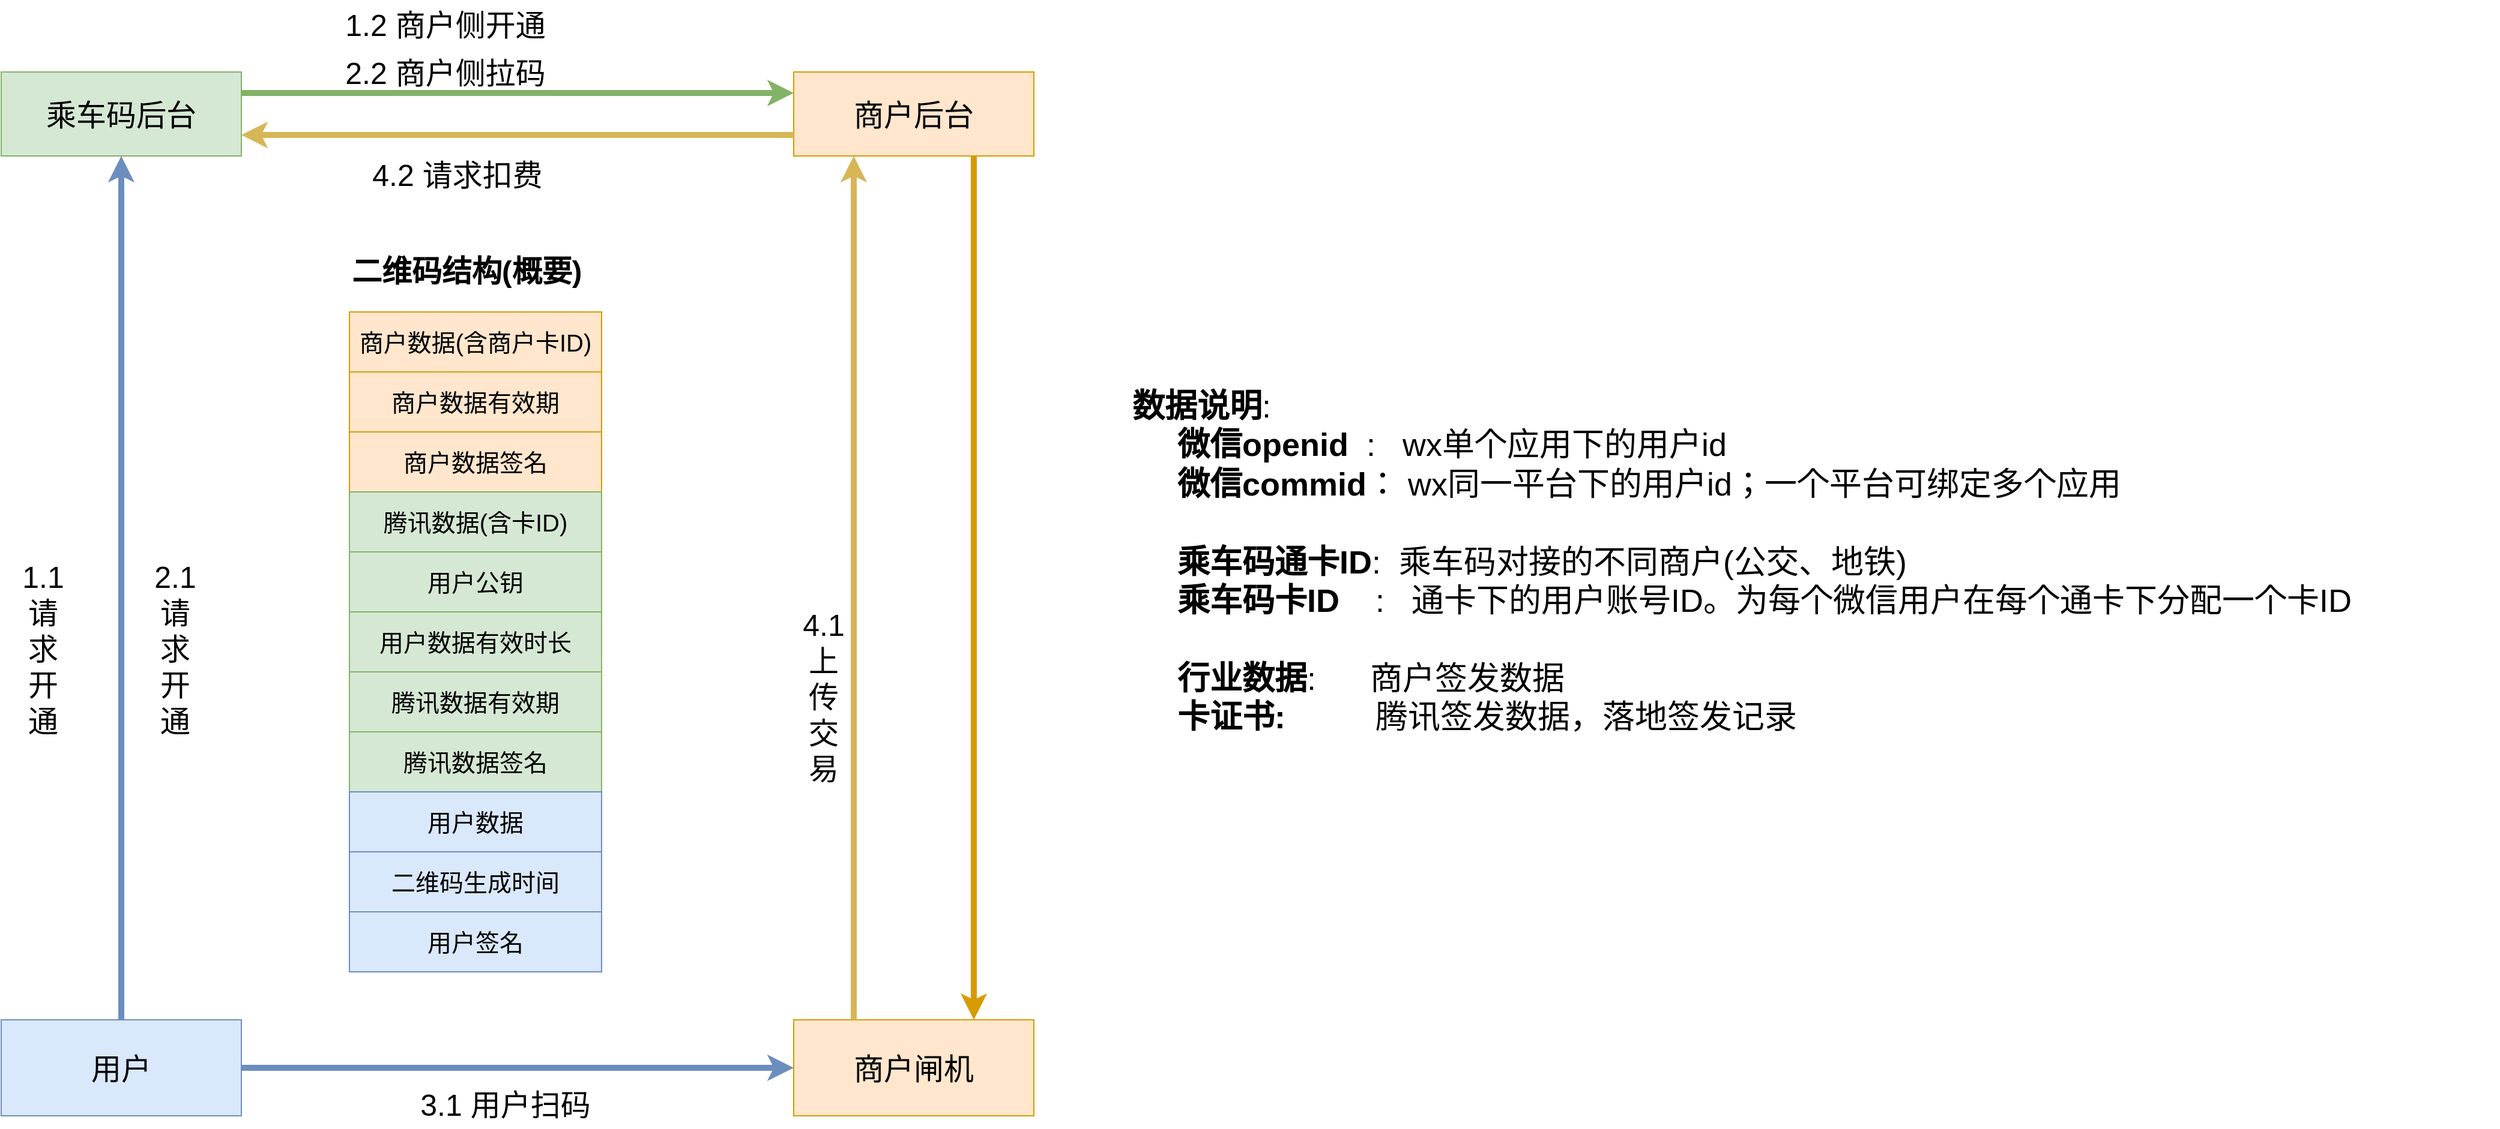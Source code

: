 <mxfile version="20.6.2" type="github" pages="5">
  <diagram id="yu-dqQg2ILVOB0d_rVwu" name="流程说明">
    <mxGraphModel dx="2980" dy="1352" grid="1" gridSize="10" guides="1" tooltips="1" connect="1" arrows="1" fold="1" page="1" pageScale="1" pageWidth="827" pageHeight="1169" math="0" shadow="0">
      <root>
        <mxCell id="0" />
        <mxCell id="1" parent="0" />
        <mxCell id="gupVtkErY-x4jR-GN4kC-15" value="" style="group" parent="1" vertex="1" connectable="0">
          <mxGeometry x="470" y="390" width="210" height="550" as="geometry" />
        </mxCell>
        <mxCell id="gupVtkErY-x4jR-GN4kC-1" value="商户数据(含商户卡ID)" style="rounded=0;whiteSpace=wrap;html=1;fontSize=20;fillColor=#ffe6cc;strokeColor=#d79b00;" parent="gupVtkErY-x4jR-GN4kC-15" vertex="1">
          <mxGeometry width="210" height="50" as="geometry" />
        </mxCell>
        <mxCell id="gupVtkErY-x4jR-GN4kC-2" value="商户数据有效期" style="rounded=0;whiteSpace=wrap;html=1;fontSize=20;fillColor=#ffe6cc;strokeColor=#d79b00;" parent="gupVtkErY-x4jR-GN4kC-15" vertex="1">
          <mxGeometry y="50" width="210" height="50" as="geometry" />
        </mxCell>
        <mxCell id="gupVtkErY-x4jR-GN4kC-3" value="商户数据签名" style="rounded=0;whiteSpace=wrap;html=1;fontSize=20;fillColor=#ffe6cc;strokeColor=#d79b00;" parent="gupVtkErY-x4jR-GN4kC-15" vertex="1">
          <mxGeometry y="100" width="210" height="50" as="geometry" />
        </mxCell>
        <mxCell id="gupVtkErY-x4jR-GN4kC-5" value="腾讯数据(含卡ID)" style="rounded=0;whiteSpace=wrap;html=1;fontSize=20;fillColor=#d5e8d4;strokeColor=#82b366;" parent="gupVtkErY-x4jR-GN4kC-15" vertex="1">
          <mxGeometry y="150" width="210" height="50" as="geometry" />
        </mxCell>
        <mxCell id="gupVtkErY-x4jR-GN4kC-6" value="腾讯数据有效期" style="rounded=0;whiteSpace=wrap;html=1;fontSize=20;fillColor=#d5e8d4;strokeColor=#82b366;" parent="gupVtkErY-x4jR-GN4kC-15" vertex="1">
          <mxGeometry y="300" width="210" height="50" as="geometry" />
        </mxCell>
        <mxCell id="gupVtkErY-x4jR-GN4kC-7" value="腾讯数据签名" style="rounded=0;whiteSpace=wrap;html=1;fontSize=20;fillColor=#d5e8d4;strokeColor=#82b366;" parent="gupVtkErY-x4jR-GN4kC-15" vertex="1">
          <mxGeometry y="350" width="210" height="50" as="geometry" />
        </mxCell>
        <mxCell id="gupVtkErY-x4jR-GN4kC-8" value="用户公钥" style="rounded=0;whiteSpace=wrap;html=1;fontSize=20;fillColor=#d5e8d4;strokeColor=#82b366;" parent="gupVtkErY-x4jR-GN4kC-15" vertex="1">
          <mxGeometry y="200" width="210" height="50" as="geometry" />
        </mxCell>
        <mxCell id="gupVtkErY-x4jR-GN4kC-11" value="用户数据有效时长" style="rounded=0;whiteSpace=wrap;html=1;fontSize=20;fillColor=#d5e8d4;strokeColor=#82b366;" parent="gupVtkErY-x4jR-GN4kC-15" vertex="1">
          <mxGeometry y="250" width="210" height="50" as="geometry" />
        </mxCell>
        <mxCell id="gupVtkErY-x4jR-GN4kC-12" value="用户数据" style="rounded=0;whiteSpace=wrap;html=1;fontSize=20;fillColor=#dae8fc;strokeColor=#6c8ebf;" parent="gupVtkErY-x4jR-GN4kC-15" vertex="1">
          <mxGeometry y="400" width="210" height="50" as="geometry" />
        </mxCell>
        <mxCell id="gupVtkErY-x4jR-GN4kC-13" value="二维码生成时间" style="rounded=0;whiteSpace=wrap;html=1;fontSize=20;fillColor=#dae8fc;strokeColor=#6c8ebf;" parent="gupVtkErY-x4jR-GN4kC-15" vertex="1">
          <mxGeometry y="450" width="210" height="50" as="geometry" />
        </mxCell>
        <mxCell id="gupVtkErY-x4jR-GN4kC-14" value="用户签名" style="rounded=0;whiteSpace=wrap;html=1;fontSize=20;fillColor=#dae8fc;strokeColor=#6c8ebf;" parent="gupVtkErY-x4jR-GN4kC-15" vertex="1">
          <mxGeometry y="500" width="210" height="50" as="geometry" />
        </mxCell>
        <mxCell id="gupVtkErY-x4jR-GN4kC-16" value="二维码结构(概要)" style="text;html=1;strokeColor=none;fillColor=none;align=left;verticalAlign=middle;whiteSpace=wrap;rounded=0;fontSize=25;fontStyle=1" parent="1" vertex="1">
          <mxGeometry x="470" y="340" width="200" height="30" as="geometry" />
        </mxCell>
        <mxCell id="gupVtkErY-x4jR-GN4kC-18" value="乘车码后台" style="rounded=0;whiteSpace=wrap;html=1;fontSize=25;fillColor=#d5e8d4;strokeColor=#82b366;" parent="1" vertex="1">
          <mxGeometry x="180" y="190" width="200" height="70" as="geometry" />
        </mxCell>
        <mxCell id="gupVtkErY-x4jR-GN4kC-19" value="用户" style="rounded=0;whiteSpace=wrap;html=1;fontSize=25;fillColor=#dae8fc;strokeColor=#6c8ebf;" parent="1" vertex="1">
          <mxGeometry x="180" y="980" width="200" height="80" as="geometry" />
        </mxCell>
        <mxCell id="gupVtkErY-x4jR-GN4kC-20" value="商户闸机" style="rounded=0;whiteSpace=wrap;html=1;fontSize=25;fillColor=#ffe6cc;strokeColor=#d79b00;" parent="1" vertex="1">
          <mxGeometry x="840" y="980" width="200" height="80" as="geometry" />
        </mxCell>
        <mxCell id="gupVtkErY-x4jR-GN4kC-21" value="商户后台" style="rounded=0;whiteSpace=wrap;html=1;fontSize=25;fillColor=#ffe6cc;strokeColor=#d79b00;" parent="1" vertex="1">
          <mxGeometry x="840" y="190" width="200" height="70" as="geometry" />
        </mxCell>
        <mxCell id="gupVtkErY-x4jR-GN4kC-22" value="" style="endArrow=classic;html=1;rounded=0;strokeColor=#6c8ebf;strokeWidth=5;fontSize=25;exitX=0.5;exitY=0;exitDx=0;exitDy=0;entryX=0.5;entryY=1;entryDx=0;entryDy=0;fillColor=#dae8fc;" parent="1" source="gupVtkErY-x4jR-GN4kC-19" target="gupVtkErY-x4jR-GN4kC-18" edge="1">
          <mxGeometry width="50" height="50" relative="1" as="geometry">
            <mxPoint x="1140" y="840" as="sourcePoint" />
            <mxPoint x="1190" y="790" as="targetPoint" />
          </mxGeometry>
        </mxCell>
        <mxCell id="gupVtkErY-x4jR-GN4kC-23" value="" style="endArrow=classic;html=1;rounded=0;strokeColor=#6c8ebf;strokeWidth=5;fontSize=25;exitX=1;exitY=0.5;exitDx=0;exitDy=0;entryX=0;entryY=0.5;entryDx=0;entryDy=0;fillColor=#dae8fc;" parent="1" source="gupVtkErY-x4jR-GN4kC-19" target="gupVtkErY-x4jR-GN4kC-20" edge="1">
          <mxGeometry width="50" height="50" relative="1" as="geometry">
            <mxPoint x="590" y="1080" as="sourcePoint" />
            <mxPoint x="640" y="1030" as="targetPoint" />
          </mxGeometry>
        </mxCell>
        <mxCell id="gupVtkErY-x4jR-GN4kC-24" value="" style="endArrow=classic;html=1;rounded=0;strokeColor=#d6b656;strokeWidth=5;fontSize=25;exitX=0.25;exitY=0;exitDx=0;exitDy=0;entryX=0.25;entryY=1;entryDx=0;entryDy=0;fillColor=#fff2cc;" parent="1" source="gupVtkErY-x4jR-GN4kC-20" target="gupVtkErY-x4jR-GN4kC-21" edge="1">
          <mxGeometry width="50" height="50" relative="1" as="geometry">
            <mxPoint x="930" y="920" as="sourcePoint" />
            <mxPoint x="980" y="870" as="targetPoint" />
          </mxGeometry>
        </mxCell>
        <mxCell id="gupVtkErY-x4jR-GN4kC-25" value="" style="endArrow=classic;html=1;rounded=0;strokeColor=#d6b656;strokeWidth=5;fontSize=25;entryX=1;entryY=0.75;entryDx=0;entryDy=0;exitX=0;exitY=0.75;exitDx=0;exitDy=0;fillColor=#fff2cc;" parent="1" source="gupVtkErY-x4jR-GN4kC-21" target="gupVtkErY-x4jR-GN4kC-18" edge="1">
          <mxGeometry width="50" height="50" relative="1" as="geometry">
            <mxPoint x="1100" y="540" as="sourcePoint" />
            <mxPoint x="1150" y="490" as="targetPoint" />
          </mxGeometry>
        </mxCell>
        <mxCell id="gupVtkErY-x4jR-GN4kC-26" value="" style="endArrow=classic;html=1;rounded=0;strokeColor=#82b366;strokeWidth=5;fontSize=25;exitX=1;exitY=0.25;exitDx=0;exitDy=0;entryX=0;entryY=0.25;entryDx=0;entryDy=0;fillColor=#d5e8d4;" parent="1" source="gupVtkErY-x4jR-GN4kC-18" target="gupVtkErY-x4jR-GN4kC-21" edge="1">
          <mxGeometry width="50" height="50" relative="1" as="geometry">
            <mxPoint x="400" y="360" as="sourcePoint" />
            <mxPoint x="450" y="310" as="targetPoint" />
          </mxGeometry>
        </mxCell>
        <mxCell id="gupVtkErY-x4jR-GN4kC-27" value="" style="endArrow=classic;html=1;rounded=0;strokeColor=#d79b00;strokeWidth=5;fontSize=25;exitX=0.75;exitY=1;exitDx=0;exitDy=0;fillColor=#ffe6cc;entryX=0.75;entryY=0;entryDx=0;entryDy=0;" parent="1" source="gupVtkErY-x4jR-GN4kC-21" target="gupVtkErY-x4jR-GN4kC-20" edge="1">
          <mxGeometry width="50" height="50" relative="1" as="geometry">
            <mxPoint x="1010" y="750" as="sourcePoint" />
            <mxPoint x="940" y="980" as="targetPoint" />
          </mxGeometry>
        </mxCell>
        <mxCell id="gupVtkErY-x4jR-GN4kC-28" value="1.1请求开通" style="text;html=1;strokeColor=none;fillColor=none;align=center;verticalAlign=middle;whiteSpace=wrap;rounded=0;fontSize=25;" parent="1" vertex="1">
          <mxGeometry x="190" y="590" width="50" height="160" as="geometry" />
        </mxCell>
        <mxCell id="gupVtkErY-x4jR-GN4kC-29" value="2.1请求开通" style="text;html=1;strokeColor=none;fillColor=none;align=center;verticalAlign=middle;whiteSpace=wrap;rounded=0;fontSize=25;" parent="1" vertex="1">
          <mxGeometry x="300" y="590" width="50" height="160" as="geometry" />
        </mxCell>
        <mxCell id="gupVtkErY-x4jR-GN4kC-30" value="2.2 商户侧拉码" style="text;html=1;strokeColor=none;fillColor=none;align=center;verticalAlign=middle;whiteSpace=wrap;rounded=0;fontSize=25;" parent="1" vertex="1">
          <mxGeometry x="430" y="170" width="240" height="40" as="geometry" />
        </mxCell>
        <mxCell id="gupVtkErY-x4jR-GN4kC-31" value="1.2 商户侧开通" style="text;html=1;strokeColor=none;fillColor=none;align=center;verticalAlign=middle;whiteSpace=wrap;rounded=0;fontSize=25;" parent="1" vertex="1">
          <mxGeometry x="430" y="130" width="240" height="40" as="geometry" />
        </mxCell>
        <mxCell id="s6BjZw7QCWQ93VPxm_vX-1" value="3.1 用户扫码" style="text;html=1;strokeColor=none;fillColor=none;align=center;verticalAlign=middle;whiteSpace=wrap;rounded=0;fontSize=25;" parent="1" vertex="1">
          <mxGeometry x="480" y="1030" width="240" height="40" as="geometry" />
        </mxCell>
        <mxCell id="s6BjZw7QCWQ93VPxm_vX-3" value="4.1 上传交易" style="text;html=1;strokeColor=none;fillColor=none;align=center;verticalAlign=middle;whiteSpace=wrap;rounded=0;fontSize=25;" parent="1" vertex="1">
          <mxGeometry x="840" y="620" width="50" height="180" as="geometry" />
        </mxCell>
        <mxCell id="s6BjZw7QCWQ93VPxm_vX-4" value="4.2 请求扣费" style="text;html=1;strokeColor=none;fillColor=none;align=center;verticalAlign=middle;whiteSpace=wrap;rounded=0;fontSize=25;" parent="1" vertex="1">
          <mxGeometry x="450" y="260" width="220" height="30" as="geometry" />
        </mxCell>
        <mxCell id="s45qqeIWVPY9Aq14K7KO-1" value="&lt;font style=&quot;font-size: 27px;&quot;&gt;&lt;b style=&quot;font-size: 27px;&quot;&gt;&lt;font style=&quot;font-size: 27px;&quot;&gt;数据说明&lt;/font&gt;&lt;/b&gt;&lt;span style=&quot;font-size: 27px;&quot;&gt;:&lt;/span&gt;&lt;br style=&quot;font-size: 27px;&quot;&gt;&lt;span style=&quot;font-size: 27px;&quot;&gt;&amp;nbsp; &amp;nbsp; &lt;b style=&quot;font-size: 27px;&quot;&gt;&amp;nbsp;微信openid&lt;/b&gt;&amp;nbsp; :&amp;nbsp; &amp;nbsp;wx单个应用下的用户id&lt;/span&gt;&lt;br style=&quot;font-size: 27px;&quot;&gt;&lt;span style=&quot;font-size: 27px;&quot;&gt;&amp;nbsp; &amp;nbsp; &amp;nbsp;&lt;b style=&quot;font-size: 27px;&quot;&gt;微信commid&lt;/b&gt;： wx同一平台下的用户id；一个平台可绑定多个应用&lt;br style=&quot;font-size: 27px;&quot;&gt;&amp;nbsp;&lt;br&gt;&amp;nbsp; &amp;nbsp; &amp;nbsp;&lt;b style=&quot;font-size: 27px;&quot;&gt;乘车码通卡ID&lt;/b&gt;:&amp;nbsp; 乘车码对接的不同商户(公交、地铁)&lt;br style=&quot;font-size: 27px;&quot;&gt;&amp;nbsp; &amp;nbsp; &amp;nbsp;&lt;b&gt;乘车码卡ID&amp;nbsp; &amp;nbsp;&amp;nbsp;&lt;/b&gt;:&amp;nbsp; &amp;nbsp;通卡下的用户账号ID。为每个微信用户在每个通卡下分配一个卡ID&lt;br&gt;&lt;/span&gt;&lt;br&gt;&amp;nbsp;&amp;nbsp; &amp;nbsp;&amp;nbsp;&lt;b&gt;行业数据&lt;/b&gt;:&amp;nbsp; &amp;nbsp; &amp;nbsp; 商户签发数据&lt;br&gt;&amp;nbsp; &amp;nbsp; &amp;nbsp;&lt;b&gt;卡证书:&amp;nbsp; &amp;nbsp; &amp;nbsp; &amp;nbsp; &amp;nbsp;&lt;/b&gt; 腾讯签发数据，落地签发记录&lt;br style=&quot;font-size: 27px;&quot;&gt;&lt;/font&gt;" style="text;html=1;strokeColor=none;fillColor=none;align=left;verticalAlign=top;whiteSpace=wrap;rounded=0;fontSize=27;spacingTop=0;spacing=2;spacingBottom=10;" parent="1" vertex="1">
          <mxGeometry x="1120" y="446" width="1140" height="324" as="geometry" />
        </mxCell>
      </root>
    </mxGraphModel>
  </diagram>
  <diagram id="G4YbkNKK7T9ojeRpeivn" name="逻辑架构图">
    <mxGraphModel dx="1490" dy="676" grid="1" gridSize="10" guides="1" tooltips="1" connect="1" arrows="1" fold="1" page="1" pageScale="1" pageWidth="827" pageHeight="1169" math="0" shadow="0">
      <root>
        <mxCell id="0" />
        <mxCell id="1" parent="0" />
        <mxCell id="M0PuQdPBtQ2sDzGUFWcR-45" value="" style="group" parent="1" vertex="1" connectable="0">
          <mxGeometry x="44" y="180" width="340" height="450" as="geometry" />
        </mxCell>
        <mxCell id="M0PuQdPBtQ2sDzGUFWcR-25" value="" style="rounded=1;whiteSpace=wrap;html=1;" parent="M0PuQdPBtQ2sDzGUFWcR-45" vertex="1">
          <mxGeometry y="190" width="340" height="100" as="geometry" />
        </mxCell>
        <mxCell id="M0PuQdPBtQ2sDzGUFWcR-2" value="业务逻辑层&lt;br&gt;trpc-cpp&lt;br&gt;&lt;br&gt;" style="rounded=0;whiteSpace=wrap;html=1;" parent="M0PuQdPBtQ2sDzGUFWcR-45" vertex="1">
          <mxGeometry x="20" y="210" width="120" height="60" as="geometry" />
        </mxCell>
        <mxCell id="M0PuQdPBtQ2sDzGUFWcR-3" value="统一网关&lt;br&gt;STGW" style="rounded=0;whiteSpace=wrap;html=1;" parent="M0PuQdPBtQ2sDzGUFWcR-45" vertex="1">
          <mxGeometry x="120" width="120" height="40" as="geometry" />
        </mxCell>
        <mxCell id="M0PuQdPBtQ2sDzGUFWcR-5" value="路由服务SDK" style="rounded=0;whiteSpace=wrap;html=1;" parent="M0PuQdPBtQ2sDzGUFWcR-45" vertex="1">
          <mxGeometry x="20" y="250" width="120" height="20" as="geometry" />
        </mxCell>
        <mxCell id="M0PuQdPBtQ2sDzGUFWcR-6" value="业务逻辑层&lt;br&gt;trpc-cpp&lt;br&gt;&lt;br&gt;" style="rounded=0;whiteSpace=wrap;html=1;" parent="M0PuQdPBtQ2sDzGUFWcR-45" vertex="1">
          <mxGeometry x="188" y="210" width="120" height="60" as="geometry" />
        </mxCell>
        <mxCell id="M0PuQdPBtQ2sDzGUFWcR-7" value="服务治理SDK" style="rounded=0;whiteSpace=wrap;html=1;fillColor=#dae8fc;strokeColor=#6c8ebf;" parent="M0PuQdPBtQ2sDzGUFWcR-45" vertex="1">
          <mxGeometry x="188" y="250" width="120" height="20" as="geometry" />
        </mxCell>
        <mxCell id="M0PuQdPBtQ2sDzGUFWcR-8" value="服务治理SDK" style="rounded=0;whiteSpace=wrap;html=1;fillColor=#dae8fc;strokeColor=#6c8ebf;" parent="M0PuQdPBtQ2sDzGUFWcR-45" vertex="1">
          <mxGeometry x="20" y="250" width="120" height="20" as="geometry" />
        </mxCell>
        <mxCell id="M0PuQdPBtQ2sDzGUFWcR-9" value="商户代理层" style="rounded=0;whiteSpace=wrap;html=1;" parent="M0PuQdPBtQ2sDzGUFWcR-45" vertex="1">
          <mxGeometry x="110" y="330" width="120" height="40" as="geometry" />
        </mxCell>
        <mxCell id="M0PuQdPBtQ2sDzGUFWcR-11" value="外部商户1...N" style="rounded=0;whiteSpace=wrap;html=1;" parent="M0PuQdPBtQ2sDzGUFWcR-45" vertex="1">
          <mxGeometry x="110" y="410" width="120" height="40" as="geometry" />
        </mxCell>
        <mxCell id="M0PuQdPBtQ2sDzGUFWcR-16" value="" style="endArrow=classic;html=1;rounded=0;exitX=0.5;exitY=1;exitDx=0;exitDy=0;entryX=0.5;entryY=0;entryDx=0;entryDy=0;" parent="M0PuQdPBtQ2sDzGUFWcR-45" source="M0PuQdPBtQ2sDzGUFWcR-9" target="M0PuQdPBtQ2sDzGUFWcR-11" edge="1">
          <mxGeometry width="50" height="50" relative="1" as="geometry">
            <mxPoint x="240" y="590" as="sourcePoint" />
            <mxPoint x="290" y="540" as="targetPoint" />
          </mxGeometry>
        </mxCell>
        <mxCell id="M0PuQdPBtQ2sDzGUFWcR-18" value="Web接入层&lt;br&gt;trpc-cpp&lt;br&gt;&lt;br&gt;" style="rounded=0;whiteSpace=wrap;html=1;" parent="M0PuQdPBtQ2sDzGUFWcR-45" vertex="1">
          <mxGeometry x="120" y="80" width="120" height="60" as="geometry" />
        </mxCell>
        <mxCell id="M0PuQdPBtQ2sDzGUFWcR-19" value="服务治理SDK" style="rounded=0;whiteSpace=wrap;html=1;fillColor=#dae8fc;strokeColor=#6c8ebf;" parent="M0PuQdPBtQ2sDzGUFWcR-45" vertex="1">
          <mxGeometry x="120" y="120" width="120" height="20" as="geometry" />
        </mxCell>
        <mxCell id="M0PuQdPBtQ2sDzGUFWcR-20" value="" style="endArrow=classic;html=1;rounded=0;exitX=0.5;exitY=1;exitDx=0;exitDy=0;" parent="M0PuQdPBtQ2sDzGUFWcR-45" source="M0PuQdPBtQ2sDzGUFWcR-19" target="M0PuQdPBtQ2sDzGUFWcR-2" edge="1">
          <mxGeometry width="50" height="50" relative="1" as="geometry">
            <mxPoint x="75.38" y="130" as="sourcePoint" />
            <mxPoint x="75.38" y="190" as="targetPoint" />
          </mxGeometry>
        </mxCell>
        <mxCell id="M0PuQdPBtQ2sDzGUFWcR-21" value="" style="endArrow=classic;html=1;rounded=0;entryX=0.5;entryY=0;entryDx=0;entryDy=0;exitX=0.5;exitY=1;exitDx=0;exitDy=0;" parent="M0PuQdPBtQ2sDzGUFWcR-45" source="M0PuQdPBtQ2sDzGUFWcR-19" target="M0PuQdPBtQ2sDzGUFWcR-6" edge="1">
          <mxGeometry width="50" height="50" relative="1" as="geometry">
            <mxPoint x="248" y="130" as="sourcePoint" />
            <mxPoint x="243.38" y="190" as="targetPoint" />
          </mxGeometry>
        </mxCell>
        <mxCell id="M0PuQdPBtQ2sDzGUFWcR-23" value="" style="endArrow=classic;html=1;rounded=0;exitX=0.5;exitY=1;exitDx=0;exitDy=0;entryX=0.5;entryY=0;entryDx=0;entryDy=0;" parent="M0PuQdPBtQ2sDzGUFWcR-45" source="M0PuQdPBtQ2sDzGUFWcR-3" target="M0PuQdPBtQ2sDzGUFWcR-18" edge="1">
          <mxGeometry width="50" height="50" relative="1" as="geometry">
            <mxPoint x="20" y="90" as="sourcePoint" />
            <mxPoint x="70" y="40" as="targetPoint" />
          </mxGeometry>
        </mxCell>
        <mxCell id="M0PuQdPBtQ2sDzGUFWcR-26" value="" style="endArrow=classic;html=1;rounded=0;exitX=0.5;exitY=1;exitDx=0;exitDy=0;entryX=0.5;entryY=0;entryDx=0;entryDy=0;" parent="M0PuQdPBtQ2sDzGUFWcR-45" source="M0PuQdPBtQ2sDzGUFWcR-25" target="M0PuQdPBtQ2sDzGUFWcR-9" edge="1">
          <mxGeometry width="50" height="50" relative="1" as="geometry">
            <mxPoint x="310" y="410" as="sourcePoint" />
            <mxPoint x="360" y="360" as="targetPoint" />
          </mxGeometry>
        </mxCell>
        <mxCell id="M0PuQdPBtQ2sDzGUFWcR-43" value="SET01" style="text;html=1;strokeColor=none;fillColor=none;align=center;verticalAlign=middle;whiteSpace=wrap;rounded=0;" parent="M0PuQdPBtQ2sDzGUFWcR-45" vertex="1">
          <mxGeometry x="20" y="190" width="60" height="20" as="geometry" />
        </mxCell>
        <mxCell id="M0PuQdPBtQ2sDzGUFWcR-44" value="SET02" style="text;html=1;strokeColor=none;fillColor=none;align=center;verticalAlign=middle;whiteSpace=wrap;rounded=0;" parent="M0PuQdPBtQ2sDzGUFWcR-45" vertex="1">
          <mxGeometry x="248" y="190" width="60" height="20" as="geometry" />
        </mxCell>
        <mxCell id="M0PuQdPBtQ2sDzGUFWcR-46" value="" style="group" parent="1" vertex="1" connectable="0">
          <mxGeometry x="444" y="180" width="340" height="450" as="geometry" />
        </mxCell>
        <mxCell id="M0PuQdPBtQ2sDzGUFWcR-47" value="" style="rounded=1;whiteSpace=wrap;html=1;" parent="M0PuQdPBtQ2sDzGUFWcR-46" vertex="1">
          <mxGeometry y="190" width="340" height="100" as="geometry" />
        </mxCell>
        <mxCell id="M0PuQdPBtQ2sDzGUFWcR-48" value="业务逻辑层&lt;br&gt;trpc-cpp&lt;br&gt;&lt;br&gt;" style="rounded=0;whiteSpace=wrap;html=1;" parent="M0PuQdPBtQ2sDzGUFWcR-46" vertex="1">
          <mxGeometry x="20" y="210" width="120" height="60" as="geometry" />
        </mxCell>
        <mxCell id="M0PuQdPBtQ2sDzGUFWcR-49" value="统一网关&lt;br&gt;STGW" style="rounded=0;whiteSpace=wrap;html=1;" parent="M0PuQdPBtQ2sDzGUFWcR-46" vertex="1">
          <mxGeometry x="120" width="120" height="40" as="geometry" />
        </mxCell>
        <mxCell id="M0PuQdPBtQ2sDzGUFWcR-50" value="路由服务SDK" style="rounded=0;whiteSpace=wrap;html=1;" parent="M0PuQdPBtQ2sDzGUFWcR-46" vertex="1">
          <mxGeometry x="20" y="250" width="120" height="20" as="geometry" />
        </mxCell>
        <mxCell id="M0PuQdPBtQ2sDzGUFWcR-51" value="业务逻辑层&lt;br&gt;trpc-cpp&lt;br&gt;&lt;br&gt;" style="rounded=0;whiteSpace=wrap;html=1;" parent="M0PuQdPBtQ2sDzGUFWcR-46" vertex="1">
          <mxGeometry x="188" y="210" width="120" height="60" as="geometry" />
        </mxCell>
        <mxCell id="M0PuQdPBtQ2sDzGUFWcR-52" value="服务治理SDK" style="rounded=0;whiteSpace=wrap;html=1;fillColor=#dae8fc;strokeColor=#6c8ebf;" parent="M0PuQdPBtQ2sDzGUFWcR-46" vertex="1">
          <mxGeometry x="188" y="250" width="120" height="20" as="geometry" />
        </mxCell>
        <mxCell id="M0PuQdPBtQ2sDzGUFWcR-53" value="服务治理SDK" style="rounded=0;whiteSpace=wrap;html=1;fillColor=#dae8fc;strokeColor=#6c8ebf;" parent="M0PuQdPBtQ2sDzGUFWcR-46" vertex="1">
          <mxGeometry x="20" y="250" width="120" height="20" as="geometry" />
        </mxCell>
        <mxCell id="M0PuQdPBtQ2sDzGUFWcR-54" value="商户代理层" style="rounded=0;whiteSpace=wrap;html=1;" parent="M0PuQdPBtQ2sDzGUFWcR-46" vertex="1">
          <mxGeometry x="110" y="330" width="120" height="40" as="geometry" />
        </mxCell>
        <mxCell id="M0PuQdPBtQ2sDzGUFWcR-55" value="外部商户1...N" style="rounded=0;whiteSpace=wrap;html=1;" parent="M0PuQdPBtQ2sDzGUFWcR-46" vertex="1">
          <mxGeometry x="110" y="410" width="120" height="40" as="geometry" />
        </mxCell>
        <mxCell id="M0PuQdPBtQ2sDzGUFWcR-56" value="" style="endArrow=classic;html=1;rounded=0;exitX=0.5;exitY=1;exitDx=0;exitDy=0;entryX=0.5;entryY=0;entryDx=0;entryDy=0;" parent="M0PuQdPBtQ2sDzGUFWcR-46" source="M0PuQdPBtQ2sDzGUFWcR-54" target="M0PuQdPBtQ2sDzGUFWcR-55" edge="1">
          <mxGeometry width="50" height="50" relative="1" as="geometry">
            <mxPoint x="240" y="590" as="sourcePoint" />
            <mxPoint x="290" y="540" as="targetPoint" />
          </mxGeometry>
        </mxCell>
        <mxCell id="M0PuQdPBtQ2sDzGUFWcR-57" value="Web接入层&lt;br&gt;trpc-cpp&lt;br&gt;&lt;br&gt;" style="rounded=0;whiteSpace=wrap;html=1;" parent="M0PuQdPBtQ2sDzGUFWcR-46" vertex="1">
          <mxGeometry x="120" y="80" width="120" height="60" as="geometry" />
        </mxCell>
        <mxCell id="M0PuQdPBtQ2sDzGUFWcR-58" value="服务治理SDK" style="rounded=0;whiteSpace=wrap;html=1;fillColor=#dae8fc;strokeColor=#6c8ebf;" parent="M0PuQdPBtQ2sDzGUFWcR-46" vertex="1">
          <mxGeometry x="120" y="120" width="120" height="20" as="geometry" />
        </mxCell>
        <mxCell id="M0PuQdPBtQ2sDzGUFWcR-59" value="" style="endArrow=classic;html=1;rounded=0;exitX=0.5;exitY=1;exitDx=0;exitDy=0;" parent="M0PuQdPBtQ2sDzGUFWcR-46" source="M0PuQdPBtQ2sDzGUFWcR-58" target="M0PuQdPBtQ2sDzGUFWcR-48" edge="1">
          <mxGeometry width="50" height="50" relative="1" as="geometry">
            <mxPoint x="75.38" y="130" as="sourcePoint" />
            <mxPoint x="75.38" y="190" as="targetPoint" />
          </mxGeometry>
        </mxCell>
        <mxCell id="M0PuQdPBtQ2sDzGUFWcR-60" value="" style="endArrow=classic;html=1;rounded=0;entryX=0.5;entryY=0;entryDx=0;entryDy=0;exitX=0.5;exitY=1;exitDx=0;exitDy=0;" parent="M0PuQdPBtQ2sDzGUFWcR-46" source="M0PuQdPBtQ2sDzGUFWcR-58" target="M0PuQdPBtQ2sDzGUFWcR-51" edge="1">
          <mxGeometry width="50" height="50" relative="1" as="geometry">
            <mxPoint x="248" y="130" as="sourcePoint" />
            <mxPoint x="243.38" y="190" as="targetPoint" />
          </mxGeometry>
        </mxCell>
        <mxCell id="M0PuQdPBtQ2sDzGUFWcR-61" value="" style="endArrow=classic;html=1;rounded=0;exitX=0.5;exitY=1;exitDx=0;exitDy=0;entryX=0.5;entryY=0;entryDx=0;entryDy=0;" parent="M0PuQdPBtQ2sDzGUFWcR-46" source="M0PuQdPBtQ2sDzGUFWcR-49" target="M0PuQdPBtQ2sDzGUFWcR-57" edge="1">
          <mxGeometry width="50" height="50" relative="1" as="geometry">
            <mxPoint x="20" y="90" as="sourcePoint" />
            <mxPoint x="70" y="40" as="targetPoint" />
          </mxGeometry>
        </mxCell>
        <mxCell id="M0PuQdPBtQ2sDzGUFWcR-62" value="" style="endArrow=classic;html=1;rounded=0;exitX=0.5;exitY=1;exitDx=0;exitDy=0;entryX=0.5;entryY=0;entryDx=0;entryDy=0;" parent="M0PuQdPBtQ2sDzGUFWcR-46" source="M0PuQdPBtQ2sDzGUFWcR-47" target="M0PuQdPBtQ2sDzGUFWcR-54" edge="1">
          <mxGeometry width="50" height="50" relative="1" as="geometry">
            <mxPoint x="310" y="410" as="sourcePoint" />
            <mxPoint x="360" y="360" as="targetPoint" />
          </mxGeometry>
        </mxCell>
        <mxCell id="M0PuQdPBtQ2sDzGUFWcR-63" value="SET51" style="text;html=1;strokeColor=none;fillColor=none;align=center;verticalAlign=middle;whiteSpace=wrap;rounded=0;" parent="M0PuQdPBtQ2sDzGUFWcR-46" vertex="1">
          <mxGeometry x="20" y="190" width="60" height="20" as="geometry" />
        </mxCell>
        <mxCell id="M0PuQdPBtQ2sDzGUFWcR-64" value="SET52" style="text;html=1;strokeColor=none;fillColor=none;align=center;verticalAlign=middle;whiteSpace=wrap;rounded=0;" parent="M0PuQdPBtQ2sDzGUFWcR-46" vertex="1">
          <mxGeometry x="248" y="190" width="60" height="20" as="geometry" />
        </mxCell>
        <mxCell id="M0PuQdPBtQ2sDzGUFWcR-67" value="" style="endArrow=classic;html=1;rounded=0;exitX=0.5;exitY=1;exitDx=0;exitDy=0;" parent="M0PuQdPBtQ2sDzGUFWcR-46" source="M0PuQdPBtQ2sDzGUFWcR-65" edge="1">
          <mxGeometry width="50" height="50" relative="1" as="geometry">
            <mxPoint x="-4" y="90" as="sourcePoint" />
            <mxPoint x="186" as="targetPoint" />
          </mxGeometry>
        </mxCell>
        <mxCell id="M0PuQdPBtQ2sDzGUFWcR-65" value="小程序" style="rounded=0;whiteSpace=wrap;html=1;" parent="1" vertex="1">
          <mxGeometry x="370" y="70" width="120" height="40" as="geometry" />
        </mxCell>
        <mxCell id="M0PuQdPBtQ2sDzGUFWcR-66" value="" style="endArrow=classic;html=1;rounded=0;entryX=0.5;entryY=0;entryDx=0;entryDy=0;exitX=0.5;exitY=1;exitDx=0;exitDy=0;" parent="1" source="M0PuQdPBtQ2sDzGUFWcR-65" target="M0PuQdPBtQ2sDzGUFWcR-3" edge="1">
          <mxGeometry width="50" height="50" relative="1" as="geometry">
            <mxPoint x="380" y="290" as="sourcePoint" />
            <mxPoint x="430" y="240" as="targetPoint" />
          </mxGeometry>
        </mxCell>
        <mxCell id="M0PuQdPBtQ2sDzGUFWcR-68" value="DNS解析&lt;br&gt;GSLB" style="rounded=0;whiteSpace=wrap;html=1;" parent="1" vertex="1">
          <mxGeometry x="10" y="70" width="120" height="40" as="geometry" />
        </mxCell>
        <mxCell id="M0PuQdPBtQ2sDzGUFWcR-70" value="" style="endArrow=classic;html=1;rounded=0;exitX=0;exitY=0.5;exitDx=0;exitDy=0;" parent="1" source="M0PuQdPBtQ2sDzGUFWcR-65" target="M0PuQdPBtQ2sDzGUFWcR-68" edge="1">
          <mxGeometry width="50" height="50" relative="1" as="geometry">
            <mxPoint x="420" y="240" as="sourcePoint" />
            <mxPoint x="470" y="190" as="targetPoint" />
          </mxGeometry>
        </mxCell>
        <mxCell id="WhbYQMbePoEcX-nvTfSz-1" value="深圳" style="text;html=1;strokeColor=none;fillColor=none;align=center;verticalAlign=middle;whiteSpace=wrap;rounded=0;fontSize=20;fontColor=#000000;fontStyle=0" parent="1" vertex="1">
          <mxGeometry x="100" y="100" width="200" height="40" as="geometry" />
        </mxCell>
        <mxCell id="WhbYQMbePoEcX-nvTfSz-2" value="上海" style="text;html=1;strokeColor=none;fillColor=none;align=center;verticalAlign=middle;whiteSpace=wrap;rounded=0;fontSize=20;fontColor=#000000;fontStyle=0" parent="1" vertex="1">
          <mxGeometry x="530" y="105" width="160" height="30" as="geometry" />
        </mxCell>
      </root>
    </mxGraphModel>
  </diagram>
  <diagram id="lgY8jj6EvS-wMzNoSNfV" name="部署图">
    <mxGraphModel dx="3725" dy="1690" grid="1" gridSize="10" guides="1" tooltips="1" connect="1" arrows="1" fold="1" page="1" pageScale="1" pageWidth="827" pageHeight="1169" math="0" shadow="0">
      <root>
        <mxCell id="0" />
        <mxCell id="1" parent="0" />
        <mxCell id="Zs38UowoLqDGT-_QNAw6-1" value="Web接入层&lt;br&gt;trpc-cpp" style="rounded=0;whiteSpace=wrap;html=1;" parent="1" vertex="1">
          <mxGeometry x="507" y="162" width="120" height="60" as="geometry" />
        </mxCell>
        <mxCell id="Zs38UowoLqDGT-_QNAw6-2" value="Web接入层&lt;br&gt;trpc-cpp" style="rounded=0;whiteSpace=wrap;html=1;" parent="1" vertex="1">
          <mxGeometry x="819" y="162" width="120" height="60" as="geometry" />
        </mxCell>
        <mxCell id="Zs38UowoLqDGT-_QNAw6-3" value="业务逻辑层&lt;br&gt;trpc-cpp" style="rounded=0;whiteSpace=wrap;html=1;" parent="1" vertex="1">
          <mxGeometry x="507" y="280" width="120" height="60" as="geometry" />
        </mxCell>
        <mxCell id="Zs38UowoLqDGT-_QNAw6-4" value="业务逻辑层&lt;br&gt;trpc-cpp" style="rounded=0;whiteSpace=wrap;html=1;" parent="1" vertex="1">
          <mxGeometry x="819" y="279" width="120" height="60" as="geometry" />
        </mxCell>
        <mxCell id="f8MhbMfrksu19w4zlSMJ-1" value="" style="endArrow=classic;html=1;rounded=0;strokeColor=#000000;strokeWidth=1;exitX=0.5;exitY=1;exitDx=0;exitDy=0;" parent="1" source="Zs38UowoLqDGT-_QNAw6-3" edge="1">
          <mxGeometry width="50" height="50" relative="1" as="geometry">
            <mxPoint x="667" y="710" as="sourcePoint" />
            <mxPoint x="567" y="430" as="targetPoint" />
          </mxGeometry>
        </mxCell>
        <mxCell id="f8MhbMfrksu19w4zlSMJ-2" value="" style="endArrow=classic;html=1;rounded=0;strokeColor=#000000;strokeWidth=1;exitX=0.5;exitY=1;exitDx=0;exitDy=0;entryX=0.5;entryY=0;entryDx=0;entryDy=0;" parent="1" source="Zs38UowoLqDGT-_QNAw6-1" target="Zs38UowoLqDGT-_QNAw6-3" edge="1">
          <mxGeometry width="50" height="50" relative="1" as="geometry">
            <mxPoint x="577" y="352" as="sourcePoint" />
            <mxPoint x="577" y="422" as="targetPoint" />
          </mxGeometry>
        </mxCell>
        <mxCell id="f8MhbMfrksu19w4zlSMJ-4" value="" style="endArrow=classic;html=1;rounded=0;strokeColor=#000000;strokeWidth=1;entryX=0.5;entryY=0;entryDx=0;entryDy=0;dashed=1;" parent="1" target="Zs38UowoLqDGT-_QNAw6-4" edge="1">
          <mxGeometry width="50" height="50" relative="1" as="geometry">
            <mxPoint x="567" y="222" as="sourcePoint" />
            <mxPoint x="727" y="242" as="targetPoint" />
          </mxGeometry>
        </mxCell>
        <mxCell id="f8MhbMfrksu19w4zlSMJ-24" value="" style="endArrow=classic;html=1;rounded=0;strokeColor=#000000;strokeWidth=1;exitX=0.5;exitY=1;exitDx=0;exitDy=0;" parent="1" source="Zs38UowoLqDGT-_QNAw6-4" edge="1">
          <mxGeometry width="50" height="50" relative="1" as="geometry">
            <mxPoint x="881" y="340" as="sourcePoint" />
            <mxPoint x="879" y="430" as="targetPoint" />
          </mxGeometry>
        </mxCell>
        <mxCell id="f8MhbMfrksu19w4zlSMJ-27" value="" style="endArrow=classic;html=1;rounded=0;strokeColor=#000000;strokeWidth=1;exitX=0.5;exitY=1;exitDx=0;exitDy=0;entryX=0.5;entryY=0;entryDx=0;entryDy=0;" parent="1" source="Zs38UowoLqDGT-_QNAw6-2" target="Zs38UowoLqDGT-_QNAw6-4" edge="1">
          <mxGeometry width="50" height="50" relative="1" as="geometry">
            <mxPoint x="1065" y="372" as="sourcePoint" />
            <mxPoint x="1115" y="322" as="targetPoint" />
          </mxGeometry>
        </mxCell>
        <mxCell id="WwrPOSsWCXTmyzIuu2Uo-1" value="" style="group" parent="1" vertex="1" connectable="0">
          <mxGeometry x="10" y="440" width="290" height="400" as="geometry" />
        </mxCell>
        <mxCell id="fx46ViOvR5zKHXaJ0Wgr-23" value="" style="rounded=1;whiteSpace=wrap;html=1;fontSize=20;" parent="WwrPOSsWCXTmyzIuu2Uo-1" vertex="1">
          <mxGeometry width="290" height="400" as="geometry" />
        </mxCell>
        <mxCell id="fx46ViOvR5zKHXaJ0Wgr-18" value="乘车码账务系统" style="rounded=1;whiteSpace=wrap;html=1;fontSize=20;" parent="WwrPOSsWCXTmyzIuu2Uo-1" vertex="1">
          <mxGeometry x="40" y="40.002" width="200" height="76.154" as="geometry" />
        </mxCell>
        <mxCell id="fx46ViOvR5zKHXaJ0Wgr-20" value="乘车码运营系统" style="rounded=1;whiteSpace=wrap;html=1;fontSize=20;" parent="WwrPOSsWCXTmyzIuu2Uo-1" vertex="1">
          <mxGeometry x="40" y="151.922" width="200" height="76.154" as="geometry" />
        </mxCell>
        <mxCell id="fx46ViOvR5zKHXaJ0Wgr-21" value="乘车码出行系统" style="rounded=1;whiteSpace=wrap;html=1;fontSize=20;" parent="WwrPOSsWCXTmyzIuu2Uo-1" vertex="1">
          <mxGeometry x="40" y="280.002" width="200" height="76.154" as="geometry" />
        </mxCell>
        <mxCell id="WwrPOSsWCXTmyzIuu2Uo-19" value="" style="group" parent="1" vertex="1" connectable="0">
          <mxGeometry x="455.5" y="850" width="1103" height="230" as="geometry" />
        </mxCell>
        <mxCell id="WwrPOSsWCXTmyzIuu2Uo-17" value="" style="rounded=1;whiteSpace=wrap;html=1;fontSize=20;" parent="WwrPOSsWCXTmyzIuu2Uo-19" vertex="1">
          <mxGeometry width="1103" height="230" as="geometry" />
        </mxCell>
        <mxCell id="WwrPOSsWCXTmyzIuu2Uo-2" value="用户DB&lt;br&gt;（异步备)" style="shape=cylinder3;whiteSpace=wrap;html=1;boundedLbl=1;backgroundOutline=1;size=15;container=0;" parent="WwrPOSsWCXTmyzIuu2Uo-19" vertex="1">
          <mxGeometry x="434" y="140" width="100" height="60" as="geometry" />
        </mxCell>
        <mxCell id="WwrPOSsWCXTmyzIuu2Uo-3" value="用户DB&lt;br&gt;（异步备)" style="shape=cylinder3;whiteSpace=wrap;html=1;boundedLbl=1;backgroundOutline=1;size=15;container=0;" parent="WwrPOSsWCXTmyzIuu2Uo-19" vertex="1">
          <mxGeometry x="334" y="140" width="100" height="60" as="geometry" />
        </mxCell>
        <mxCell id="WwrPOSsWCXTmyzIuu2Uo-4" value="用户DB&lt;br&gt;主" style="shape=cylinder3;whiteSpace=wrap;html=1;boundedLbl=1;backgroundOutline=1;size=15;container=0;" parent="WwrPOSsWCXTmyzIuu2Uo-19" vertex="1">
          <mxGeometry x="70" y="30" width="100" height="60" as="geometry" />
        </mxCell>
        <mxCell id="WwrPOSsWCXTmyzIuu2Uo-5" value="用户DB&lt;br&gt;(单同步备)" style="shape=cylinder3;whiteSpace=wrap;html=1;boundedLbl=1;backgroundOutline=1;size=15;container=0;" parent="WwrPOSsWCXTmyzIuu2Uo-19" vertex="1">
          <mxGeometry x="70" y="140" width="100" height="60" as="geometry" />
        </mxCell>
        <mxCell id="WwrPOSsWCXTmyzIuu2Uo-6" value="" style="endArrow=classic;html=1;rounded=0;exitX=0.5;exitY=1;exitDx=0;exitDy=0;exitPerimeter=0;entryX=0.5;entryY=0;entryDx=0;entryDy=0;entryPerimeter=0;" parent="WwrPOSsWCXTmyzIuu2Uo-19" source="WwrPOSsWCXTmyzIuu2Uo-4" target="WwrPOSsWCXTmyzIuu2Uo-5" edge="1">
          <mxGeometry width="50" height="50" relative="1" as="geometry">
            <mxPoint x="-290" y="-190" as="sourcePoint" />
            <mxPoint x="-240" y="-240" as="targetPoint" />
          </mxGeometry>
        </mxCell>
        <mxCell id="WwrPOSsWCXTmyzIuu2Uo-7" value="用户DB&lt;br&gt;（异步备)" style="shape=cylinder3;whiteSpace=wrap;html=1;boundedLbl=1;backgroundOutline=1;size=15;container=0;" parent="WwrPOSsWCXTmyzIuu2Uo-19" vertex="1">
          <mxGeometry x="720" y="130" width="100" height="60" as="geometry" />
        </mxCell>
        <mxCell id="WwrPOSsWCXTmyzIuu2Uo-8" value="用户DB&lt;br&gt;异步备)" style="shape=cylinder3;whiteSpace=wrap;html=1;boundedLbl=1;backgroundOutline=1;size=15;container=0;" parent="WwrPOSsWCXTmyzIuu2Uo-19" vertex="1">
          <mxGeometry x="620" y="130" width="100" height="60" as="geometry" />
        </mxCell>
        <mxCell id="WwrPOSsWCXTmyzIuu2Uo-9" value="" style="edgeStyle=segmentEdgeStyle;endArrow=classic;html=1;rounded=0;exitX=1;exitY=0;exitDx=0;exitDy=37.5;exitPerimeter=0;entryX=0.5;entryY=0;entryDx=0;entryDy=0;entryPerimeter=0;dashed=1;" parent="WwrPOSsWCXTmyzIuu2Uo-19" source="WwrPOSsWCXTmyzIuu2Uo-4" target="WwrPOSsWCXTmyzIuu2Uo-3" edge="1">
          <mxGeometry width="50" height="50" relative="1" as="geometry">
            <mxPoint x="-120" y="-380" as="sourcePoint" />
            <mxPoint x="-70" y="-430" as="targetPoint" />
          </mxGeometry>
        </mxCell>
        <mxCell id="WwrPOSsWCXTmyzIuu2Uo-10" value="" style="edgeStyle=segmentEdgeStyle;endArrow=classic;html=1;rounded=0;exitX=1;exitY=0;exitDx=0;exitDy=37.5;exitPerimeter=0;entryX=0.5;entryY=0;entryDx=0;entryDy=0;entryPerimeter=0;dashed=1;" parent="WwrPOSsWCXTmyzIuu2Uo-19" source="WwrPOSsWCXTmyzIuu2Uo-4" target="WwrPOSsWCXTmyzIuu2Uo-2" edge="1">
          <mxGeometry width="50" height="50" relative="1" as="geometry">
            <mxPoint x="-270" y="-352.5" as="sourcePoint" />
            <mxPoint x="-80" y="-280" as="targetPoint" />
          </mxGeometry>
        </mxCell>
        <mxCell id="WwrPOSsWCXTmyzIuu2Uo-11" value="" style="edgeStyle=segmentEdgeStyle;endArrow=classic;html=1;rounded=0;dashed=1;exitX=1;exitY=0.5;exitDx=0;exitDy=0;exitPerimeter=0;" parent="WwrPOSsWCXTmyzIuu2Uo-19" source="WwrPOSsWCXTmyzIuu2Uo-4" target="WwrPOSsWCXTmyzIuu2Uo-8" edge="1">
          <mxGeometry width="50" height="50" relative="1" as="geometry">
            <mxPoint x="-280" y="-380" as="sourcePoint" />
            <mxPoint x="260" y="-297.5" as="targetPoint" />
          </mxGeometry>
        </mxCell>
        <mxCell id="WwrPOSsWCXTmyzIuu2Uo-12" value="" style="edgeStyle=segmentEdgeStyle;endArrow=classic;html=1;rounded=0;exitX=1;exitY=0.5;exitDx=0;exitDy=0;exitPerimeter=0;dashed=1;entryX=0.5;entryY=0;entryDx=0;entryDy=0;entryPerimeter=0;" parent="WwrPOSsWCXTmyzIuu2Uo-19" source="WwrPOSsWCXTmyzIuu2Uo-4" target="WwrPOSsWCXTmyzIuu2Uo-7" edge="1">
          <mxGeometry width="50" height="50" relative="1" as="geometry">
            <mxPoint x="70" y="-370" as="sourcePoint" />
            <mxPoint x="390" y="-297.5" as="targetPoint" />
            <Array as="points">
              <mxPoint x="770" y="60" />
            </Array>
          </mxGeometry>
        </mxCell>
        <mxCell id="WwrPOSsWCXTmyzIuu2Uo-13" value="用户DB&lt;br&gt;（异步备)" style="shape=cylinder3;whiteSpace=wrap;html=1;boundedLbl=1;backgroundOutline=1;size=15;container=0;" parent="WwrPOSsWCXTmyzIuu2Uo-19" vertex="1">
          <mxGeometry x="993" y="130" width="100" height="60" as="geometry" />
        </mxCell>
        <mxCell id="WwrPOSsWCXTmyzIuu2Uo-14" value="用户DB&lt;br&gt;（异步备)" style="shape=cylinder3;whiteSpace=wrap;html=1;boundedLbl=1;backgroundOutline=1;size=15;container=0;" parent="WwrPOSsWCXTmyzIuu2Uo-19" vertex="1">
          <mxGeometry x="893" y="130" width="100" height="60" as="geometry" />
        </mxCell>
        <mxCell id="WwrPOSsWCXTmyzIuu2Uo-15" value="" style="edgeStyle=segmentEdgeStyle;endArrow=classic;html=1;rounded=0;entryX=0.5;entryY=0;entryDx=0;entryDy=0;entryPerimeter=0;dashed=1;" parent="WwrPOSsWCXTmyzIuu2Uo-19" target="WwrPOSsWCXTmyzIuu2Uo-13" edge="1">
          <mxGeometry width="50" height="50" relative="1" as="geometry">
            <mxPoint x="173" y="50" as="sourcePoint" />
            <mxPoint x="394" y="150" as="targetPoint" />
          </mxGeometry>
        </mxCell>
        <mxCell id="WwrPOSsWCXTmyzIuu2Uo-16" value="" style="edgeStyle=segmentEdgeStyle;endArrow=classic;html=1;rounded=0;entryX=0.5;entryY=0;entryDx=0;entryDy=0;entryPerimeter=0;dashed=1;" parent="WwrPOSsWCXTmyzIuu2Uo-19" target="WwrPOSsWCXTmyzIuu2Uo-14" edge="1">
          <mxGeometry width="50" height="50" relative="1" as="geometry">
            <mxPoint x="173" y="50" as="sourcePoint" />
            <mxPoint x="494" y="150" as="targetPoint" />
          </mxGeometry>
        </mxCell>
        <mxCell id="WwrPOSsWCXTmyzIuu2Uo-25" value="用户DB" style="text;html=1;strokeColor=none;fillColor=none;align=center;verticalAlign=middle;whiteSpace=wrap;rounded=0;fontSize=20;" parent="WwrPOSsWCXTmyzIuu2Uo-19" vertex="1">
          <mxGeometry y="5" width="93" height="30" as="geometry" />
        </mxCell>
        <mxCell id="WwrPOSsWCXTmyzIuu2Uo-23" value="" style="group" parent="1" vertex="1" connectable="0">
          <mxGeometry x="457" y="430" width="1100" height="400" as="geometry" />
        </mxCell>
        <mxCell id="f8MhbMfrksu19w4zlSMJ-23" value="" style="rounded=1;whiteSpace=wrap;html=1;movable=0;resizable=0;rotatable=0;deletable=0;editable=0;connectable=0;" parent="WwrPOSsWCXTmyzIuu2Uo-23" vertex="1">
          <mxGeometry width="1100" height="400" as="geometry" />
        </mxCell>
        <mxCell id="f8MhbMfrksu19w4zlSMJ-6" value="卡DB-Set02&lt;br&gt;（异步备)" style="shape=cylinder3;whiteSpace=wrap;html=1;boundedLbl=1;backgroundOutline=1;size=15;container=0;" parent="WwrPOSsWCXTmyzIuu2Uo-23" vertex="1">
          <mxGeometry x="120" y="320" width="100" height="60" as="geometry" />
        </mxCell>
        <mxCell id="f8MhbMfrksu19w4zlSMJ-7" value="卡DB-Set02&lt;br&gt;（异步备)" style="shape=cylinder3;whiteSpace=wrap;html=1;boundedLbl=1;backgroundOutline=1;size=15;container=0;" parent="WwrPOSsWCXTmyzIuu2Uo-23" vertex="1">
          <mxGeometry x="20" y="320" width="100" height="60" as="geometry" />
        </mxCell>
        <mxCell id="f8MhbMfrksu19w4zlSMJ-14" value="" style="edgeStyle=segmentEdgeStyle;endArrow=classic;html=1;rounded=0;entryX=0.5;entryY=0;entryDx=0;entryDy=0;entryPerimeter=0;dashed=1;exitX=0;exitY=0.5;exitDx=0;exitDy=0;exitPerimeter=0;" parent="WwrPOSsWCXTmyzIuu2Uo-23" source="f8MhbMfrksu19w4zlSMJ-8" target="f8MhbMfrksu19w4zlSMJ-6" edge="1">
          <mxGeometry width="50" height="50" relative="1" as="geometry">
            <mxPoint x="360" y="217" as="sourcePoint" />
            <mxPoint x="660" y="300" as="targetPoint" />
          </mxGeometry>
        </mxCell>
        <mxCell id="f8MhbMfrksu19w4zlSMJ-13" value="" style="edgeStyle=segmentEdgeStyle;endArrow=classic;html=1;rounded=0;entryX=0.5;entryY=0;entryDx=0;entryDy=0;entryPerimeter=0;dashed=1;exitX=0;exitY=0.5;exitDx=0;exitDy=0;exitPerimeter=0;" parent="WwrPOSsWCXTmyzIuu2Uo-23" source="f8MhbMfrksu19w4zlSMJ-8" target="f8MhbMfrksu19w4zlSMJ-7" edge="1">
          <mxGeometry width="50" height="50" relative="1" as="geometry">
            <mxPoint x="360" y="217" as="sourcePoint" />
            <mxPoint x="670" y="150" as="targetPoint" />
          </mxGeometry>
        </mxCell>
        <mxCell id="f8MhbMfrksu19w4zlSMJ-8" value="卡DB-Set02&lt;br&gt;主" style="shape=cylinder3;whiteSpace=wrap;html=1;boundedLbl=1;backgroundOutline=1;size=15;container=0;" parent="WwrPOSsWCXTmyzIuu2Uo-23" vertex="1">
          <mxGeometry x="374" y="220" width="100" height="60" as="geometry" />
        </mxCell>
        <mxCell id="f8MhbMfrksu19w4zlSMJ-9" value="卡DB-Set02&lt;br&gt;(单同步备)" style="shape=cylinder3;whiteSpace=wrap;html=1;boundedLbl=1;backgroundOutline=1;size=15;container=0;" parent="WwrPOSsWCXTmyzIuu2Uo-23" vertex="1">
          <mxGeometry x="374" y="330" width="100" height="60" as="geometry" />
        </mxCell>
        <mxCell id="f8MhbMfrksu19w4zlSMJ-10" value="" style="endArrow=classic;html=1;rounded=0;exitX=0.5;exitY=1;exitDx=0;exitDy=0;exitPerimeter=0;entryX=0.5;entryY=0;entryDx=0;entryDy=0;entryPerimeter=0;" parent="WwrPOSsWCXTmyzIuu2Uo-23" source="f8MhbMfrksu19w4zlSMJ-8" target="f8MhbMfrksu19w4zlSMJ-9" edge="1">
          <mxGeometry width="50" height="50" relative="1" as="geometry">
            <mxPoint x="444" y="430" as="sourcePoint" />
            <mxPoint x="494" y="380" as="targetPoint" />
          </mxGeometry>
        </mxCell>
        <mxCell id="f8MhbMfrksu19w4zlSMJ-11" value="卡DB-Set02&lt;br&gt;（异步备)" style="shape=cylinder3;whiteSpace=wrap;html=1;boundedLbl=1;backgroundOutline=1;size=15;container=0;" parent="WwrPOSsWCXTmyzIuu2Uo-23" vertex="1">
          <mxGeometry x="983" y="320" width="100" height="60" as="geometry" />
        </mxCell>
        <mxCell id="f8MhbMfrksu19w4zlSMJ-12" value="卡DB-Set02&lt;br&gt;（异步备)" style="shape=cylinder3;whiteSpace=wrap;html=1;boundedLbl=1;backgroundOutline=1;size=15;container=0;" parent="WwrPOSsWCXTmyzIuu2Uo-23" vertex="1">
          <mxGeometry x="883" y="320" width="100" height="60" as="geometry" />
        </mxCell>
        <mxCell id="f8MhbMfrksu19w4zlSMJ-15" value="" style="edgeStyle=segmentEdgeStyle;endArrow=classic;html=1;rounded=0;dashed=1;exitX=1;exitY=0.5;exitDx=0;exitDy=0;exitPerimeter=0;" parent="WwrPOSsWCXTmyzIuu2Uo-23" source="f8MhbMfrksu19w4zlSMJ-8" target="f8MhbMfrksu19w4zlSMJ-12" edge="1">
          <mxGeometry width="50" height="50" relative="1" as="geometry">
            <mxPoint x="530" y="230" as="sourcePoint" />
            <mxPoint x="1070" y="312.5" as="targetPoint" />
          </mxGeometry>
        </mxCell>
        <mxCell id="f8MhbMfrksu19w4zlSMJ-16" value="" style="edgeStyle=segmentEdgeStyle;endArrow=classic;html=1;rounded=0;exitX=1;exitY=0.5;exitDx=0;exitDy=0;exitPerimeter=0;dashed=1;entryX=0.5;entryY=0;entryDx=0;entryDy=0;entryPerimeter=0;" parent="WwrPOSsWCXTmyzIuu2Uo-23" source="f8MhbMfrksu19w4zlSMJ-8" target="f8MhbMfrksu19w4zlSMJ-11" edge="1">
          <mxGeometry width="50" height="50" relative="1" as="geometry">
            <mxPoint x="880" y="240" as="sourcePoint" />
            <mxPoint x="1200" y="312.5" as="targetPoint" />
            <Array as="points">
              <mxPoint x="1033" y="250" />
            </Array>
          </mxGeometry>
        </mxCell>
        <mxCell id="Zs38UowoLqDGT-_QNAw6-19" value="卡DB-Set01&lt;br&gt;（异步备)" style="shape=cylinder3;whiteSpace=wrap;html=1;boundedLbl=1;backgroundOutline=1;size=15;container=0;" parent="WwrPOSsWCXTmyzIuu2Uo-23" vertex="1">
          <mxGeometry x="424" y="130" width="100" height="60" as="geometry" />
        </mxCell>
        <mxCell id="Zs38UowoLqDGT-_QNAw6-20" value="卡DB-Set01&lt;br&gt;（异步备)" style="shape=cylinder3;whiteSpace=wrap;html=1;boundedLbl=1;backgroundOutline=1;size=15;container=0;" parent="WwrPOSsWCXTmyzIuu2Uo-23" vertex="1">
          <mxGeometry x="324" y="130" width="100" height="60" as="geometry" />
        </mxCell>
        <mxCell id="Zs38UowoLqDGT-_QNAw6-6" value="卡DB-Set01&lt;br&gt;主" style="shape=cylinder3;whiteSpace=wrap;html=1;boundedLbl=1;backgroundOutline=1;size=15;container=0;" parent="WwrPOSsWCXTmyzIuu2Uo-23" vertex="1">
          <mxGeometry x="60" y="20" width="100" height="60" as="geometry" />
        </mxCell>
        <mxCell id="Zs38UowoLqDGT-_QNAw6-9" value="卡DB-Set01&lt;br&gt;(单同步备)" style="shape=cylinder3;whiteSpace=wrap;html=1;boundedLbl=1;backgroundOutline=1;size=15;container=0;" parent="WwrPOSsWCXTmyzIuu2Uo-23" vertex="1">
          <mxGeometry x="60" y="130" width="100" height="60" as="geometry" />
        </mxCell>
        <mxCell id="Zs38UowoLqDGT-_QNAw6-16" value="" style="endArrow=classic;html=1;rounded=0;exitX=0.5;exitY=1;exitDx=0;exitDy=0;exitPerimeter=0;entryX=0.5;entryY=0;entryDx=0;entryDy=0;entryPerimeter=0;" parent="WwrPOSsWCXTmyzIuu2Uo-23" source="Zs38UowoLqDGT-_QNAw6-6" target="Zs38UowoLqDGT-_QNAw6-9" edge="1">
          <mxGeometry width="50" height="50" relative="1" as="geometry">
            <mxPoint x="157" y="230" as="sourcePoint" />
            <mxPoint x="207" y="180" as="targetPoint" />
          </mxGeometry>
        </mxCell>
        <mxCell id="Zs38UowoLqDGT-_QNAw6-26" value="卡DB-Set01&lt;br&gt;（异步备)" style="shape=cylinder3;whiteSpace=wrap;html=1;boundedLbl=1;backgroundOutline=1;size=15;container=0;" parent="WwrPOSsWCXTmyzIuu2Uo-23" vertex="1">
          <mxGeometry x="710" y="120" width="100" height="60" as="geometry" />
        </mxCell>
        <mxCell id="Zs38UowoLqDGT-_QNAw6-27" value="卡DB-Set01&lt;br&gt;（异步备)" style="shape=cylinder3;whiteSpace=wrap;html=1;boundedLbl=1;backgroundOutline=1;size=15;container=0;" parent="WwrPOSsWCXTmyzIuu2Uo-23" vertex="1">
          <mxGeometry x="610" y="120" width="100" height="60" as="geometry" />
        </mxCell>
        <mxCell id="Zs38UowoLqDGT-_QNAw6-28" value="" style="edgeStyle=segmentEdgeStyle;endArrow=classic;html=1;rounded=0;exitX=1;exitY=0;exitDx=0;exitDy=37.5;exitPerimeter=0;entryX=0.5;entryY=0;entryDx=0;entryDy=0;entryPerimeter=0;dashed=1;" parent="WwrPOSsWCXTmyzIuu2Uo-23" source="Zs38UowoLqDGT-_QNAw6-6" target="Zs38UowoLqDGT-_QNAw6-20" edge="1">
          <mxGeometry width="50" height="50" relative="1" as="geometry">
            <mxPoint x="327" y="40" as="sourcePoint" />
            <mxPoint x="377" y="-10" as="targetPoint" />
          </mxGeometry>
        </mxCell>
        <mxCell id="Zs38UowoLqDGT-_QNAw6-29" value="" style="edgeStyle=segmentEdgeStyle;endArrow=classic;html=1;rounded=0;exitX=1;exitY=0;exitDx=0;exitDy=37.5;exitPerimeter=0;entryX=0.5;entryY=0;entryDx=0;entryDy=0;entryPerimeter=0;dashed=1;" parent="WwrPOSsWCXTmyzIuu2Uo-23" source="Zs38UowoLqDGT-_QNAw6-6" target="Zs38UowoLqDGT-_QNAw6-19" edge="1">
          <mxGeometry width="50" height="50" relative="1" as="geometry">
            <mxPoint x="177" y="67.5" as="sourcePoint" />
            <mxPoint x="367" y="140" as="targetPoint" />
          </mxGeometry>
        </mxCell>
        <mxCell id="Zs38UowoLqDGT-_QNAw6-33" value="" style="edgeStyle=segmentEdgeStyle;endArrow=classic;html=1;rounded=0;dashed=1;exitX=1;exitY=0.5;exitDx=0;exitDy=0;exitPerimeter=0;" parent="WwrPOSsWCXTmyzIuu2Uo-23" source="Zs38UowoLqDGT-_QNAw6-6" target="Zs38UowoLqDGT-_QNAw6-27" edge="1">
          <mxGeometry width="50" height="50" relative="1" as="geometry">
            <mxPoint x="167" y="40" as="sourcePoint" />
            <mxPoint x="707" y="122.5" as="targetPoint" />
          </mxGeometry>
        </mxCell>
        <mxCell id="Zs38UowoLqDGT-_QNAw6-34" value="" style="edgeStyle=segmentEdgeStyle;endArrow=classic;html=1;rounded=0;exitX=1;exitY=0.5;exitDx=0;exitDy=0;exitPerimeter=0;dashed=1;entryX=0.5;entryY=0;entryDx=0;entryDy=0;entryPerimeter=0;" parent="WwrPOSsWCXTmyzIuu2Uo-23" source="Zs38UowoLqDGT-_QNAw6-6" target="Zs38UowoLqDGT-_QNAw6-26" edge="1">
          <mxGeometry width="50" height="50" relative="1" as="geometry">
            <mxPoint x="517" y="50" as="sourcePoint" />
            <mxPoint x="837" y="122.5" as="targetPoint" />
            <Array as="points">
              <mxPoint x="760" y="50" />
            </Array>
          </mxGeometry>
        </mxCell>
        <mxCell id="f8MhbMfrksu19w4zlSMJ-25" value="" style="endArrow=none;html=1;rounded=0;strokeColor=#000000;strokeWidth=1;entryX=1;entryY=0.5;entryDx=0;entryDy=0;exitX=0;exitY=0.5;exitDx=0;exitDy=0;" parent="WwrPOSsWCXTmyzIuu2Uo-23" source="f8MhbMfrksu19w4zlSMJ-23" target="f8MhbMfrksu19w4zlSMJ-23" edge="1">
          <mxGeometry width="50" height="50" relative="1" as="geometry">
            <mxPoint x="-90" y="290" as="sourcePoint" />
            <mxPoint x="-40" y="240" as="targetPoint" />
          </mxGeometry>
        </mxCell>
        <mxCell id="WwrPOSsWCXTmyzIuu2Uo-24" value="卡DB" style="text;html=1;strokeColor=none;fillColor=none;align=center;verticalAlign=middle;whiteSpace=wrap;rounded=0;fontSize=20;" parent="WwrPOSsWCXTmyzIuu2Uo-23" vertex="1">
          <mxGeometry x="20" y="3" width="60" height="30" as="geometry" />
        </mxCell>
        <mxCell id="WwrPOSsWCXTmyzIuu2Uo-35" value="" style="endArrow=none;html=1;rounded=0;dashed=1;strokeWidth=5;strokeColor=#333333;" parent="WwrPOSsWCXTmyzIuu2Uo-23" edge="1">
          <mxGeometry width="50" height="50" relative="1" as="geometry">
            <mxPoint x="583" y="1060" as="sourcePoint" />
            <mxPoint x="583.0" y="-280" as="targetPoint" />
            <Array as="points">
              <mxPoint x="583" y="-209.2" />
            </Array>
          </mxGeometry>
        </mxCell>
        <mxCell id="WwrPOSsWCXTmyzIuu2Uo-36" value="" style="endArrow=none;html=1;rounded=0;dashed=1;strokeWidth=3;strokeColor=#666666;" parent="WwrPOSsWCXTmyzIuu2Uo-23" edge="1">
          <mxGeometry width="50" height="50" relative="1" as="geometry">
            <mxPoint x="833" y="650" as="sourcePoint" />
            <mxPoint x="833" y="-270" as="targetPoint" />
            <Array as="points">
              <mxPoint x="833" y="-219.2" />
            </Array>
          </mxGeometry>
        </mxCell>
        <mxCell id="WwrPOSsWCXTmyzIuu2Uo-38" value="" style="rounded=1;whiteSpace=wrap;html=1;fontSize=20;" parent="1" vertex="1">
          <mxGeometry x="270" y="1330" width="730" height="160" as="geometry" />
        </mxCell>
        <mxCell id="WwrPOSsWCXTmyzIuu2Uo-31" value="" style="group" parent="1" vertex="1" connectable="0">
          <mxGeometry x="290" y="1380" width="135.5" height="70" as="geometry" />
        </mxCell>
        <mxCell id="fx46ViOvR5zKHXaJ0Wgr-11" value="" style="shape=parallelogram;perimeter=parallelogramPerimeter;whiteSpace=wrap;html=1;fixedSize=1;" parent="WwrPOSsWCXTmyzIuu2Uo-31" vertex="1">
          <mxGeometry width="120" height="60" as="geometry" />
        </mxCell>
        <mxCell id="WwrPOSsWCXTmyzIuu2Uo-30" value="行业数据缓存03" style="shape=parallelogram;perimeter=parallelogramPerimeter;whiteSpace=wrap;html=1;fixedSize=1;" parent="WwrPOSsWCXTmyzIuu2Uo-31" vertex="1">
          <mxGeometry x="15.5" y="10" width="120" height="60" as="geometry" />
        </mxCell>
        <mxCell id="WwrPOSsWCXTmyzIuu2Uo-32" value="" style="group" parent="1" vertex="1" connectable="0">
          <mxGeometry x="527" y="1380" width="130" height="80" as="geometry" />
        </mxCell>
        <mxCell id="fx46ViOvR5zKHXaJ0Wgr-10" value="" style="shape=parallelogram;perimeter=parallelogramPerimeter;whiteSpace=wrap;html=1;fixedSize=1;" parent="WwrPOSsWCXTmyzIuu2Uo-32" vertex="1">
          <mxGeometry width="120" height="60" as="geometry" />
        </mxCell>
        <mxCell id="WwrPOSsWCXTmyzIuu2Uo-28" value="行业数据缓存01" style="shape=parallelogram;perimeter=parallelogramPerimeter;whiteSpace=wrap;html=1;fixedSize=1;" parent="WwrPOSsWCXTmyzIuu2Uo-32" vertex="1">
          <mxGeometry x="10" y="20" width="120" height="60" as="geometry" />
        </mxCell>
        <mxCell id="WwrPOSsWCXTmyzIuu2Uo-33" value="" style="group" parent="1" vertex="1" connectable="0">
          <mxGeometry x="841" y="1380" width="130" height="80" as="geometry" />
        </mxCell>
        <mxCell id="fx46ViOvR5zKHXaJ0Wgr-12" value="" style="shape=parallelogram;perimeter=parallelogramPerimeter;whiteSpace=wrap;html=1;fixedSize=1;" parent="WwrPOSsWCXTmyzIuu2Uo-33" vertex="1">
          <mxGeometry width="120" height="60" as="geometry" />
        </mxCell>
        <mxCell id="WwrPOSsWCXTmyzIuu2Uo-29" value="行业数据缓存02" style="shape=parallelogram;perimeter=parallelogramPerimeter;whiteSpace=wrap;html=1;fixedSize=1;" parent="WwrPOSsWCXTmyzIuu2Uo-33" vertex="1">
          <mxGeometry x="10" y="20" width="120" height="60" as="geometry" />
        </mxCell>
        <mxCell id="WwrPOSsWCXTmyzIuu2Uo-42" value="行业数据缓存:CKV" style="text;html=1;strokeColor=none;fillColor=none;align=center;verticalAlign=middle;whiteSpace=wrap;rounded=0;fontSize=20;" parent="1" vertex="1">
          <mxGeometry x="274" y="1330" width="186" height="30" as="geometry" />
        </mxCell>
        <mxCell id="WwrPOSsWCXTmyzIuu2Uo-43" value="" style="group" parent="1" vertex="1" connectable="0">
          <mxGeometry x="460" y="1120" width="540" height="160" as="geometry" />
        </mxCell>
        <mxCell id="WwrPOSsWCXTmyzIuu2Uo-37" value="" style="rounded=1;whiteSpace=wrap;html=1;fontSize=20;" parent="WwrPOSsWCXTmyzIuu2Uo-43" vertex="1">
          <mxGeometry width="540" height="160" as="geometry" />
        </mxCell>
        <mxCell id="fx46ViOvR5zKHXaJ0Wgr-14" value="" style="shape=parallelogram;perimeter=parallelogramPerimeter;whiteSpace=wrap;html=1;fixedSize=1;" parent="WwrPOSsWCXTmyzIuu2Uo-43" vertex="1">
          <mxGeometry x="40.525" y="49" width="121.576" height="60" as="geometry" />
        </mxCell>
        <mxCell id="fx46ViOvR5zKHXaJ0Wgr-15" value="" style="shape=parallelogram;perimeter=parallelogramPerimeter;whiteSpace=wrap;html=1;fixedSize=1;" parent="WwrPOSsWCXTmyzIuu2Uo-43" vertex="1">
          <mxGeometry x="358.649" y="49" width="121.576" height="60" as="geometry" />
        </mxCell>
        <mxCell id="WwrPOSsWCXTmyzIuu2Uo-26" value="通用缓存01" style="shape=parallelogram;perimeter=parallelogramPerimeter;whiteSpace=wrap;html=1;fixedSize=1;" parent="WwrPOSsWCXTmyzIuu2Uo-43" vertex="1">
          <mxGeometry x="60.788" y="69" width="121.576" height="60" as="geometry" />
        </mxCell>
        <mxCell id="WwrPOSsWCXTmyzIuu2Uo-27" value="通用缓存02" style="shape=parallelogram;perimeter=parallelogramPerimeter;whiteSpace=wrap;html=1;fixedSize=1;" parent="WwrPOSsWCXTmyzIuu2Uo-43" vertex="1">
          <mxGeometry x="378.912" y="69" width="121.576" height="60" as="geometry" />
        </mxCell>
        <mxCell id="WwrPOSsWCXTmyzIuu2Uo-41" value="通用缓存:CKV" style="text;html=1;strokeColor=none;fillColor=none;align=center;verticalAlign=middle;whiteSpace=wrap;rounded=0;fontSize=20;" parent="WwrPOSsWCXTmyzIuu2Uo-43" vertex="1">
          <mxGeometry width="141.839" height="30" as="geometry" />
        </mxCell>
        <mxCell id="f8MhbMfrksu19w4zlSMJ-29" value="" style="endArrow=none;html=1;rounded=0;dashed=1;strokeWidth=3;strokeColor=#666666;exitX=0.626;exitY=0.877;exitDx=0;exitDy=0;exitPerimeter=0;" parent="1" source="WwrPOSsWCXTmyzIuu2Uo-38" edge="1">
          <mxGeometry width="50" height="50" relative="1" as="geometry">
            <mxPoint x="727" y="1380" as="sourcePoint" />
            <mxPoint x="727" y="150" as="targetPoint" />
            <Array as="points">
              <mxPoint x="727" y="220.8" />
            </Array>
          </mxGeometry>
        </mxCell>
        <mxCell id="oQBgHu9uH3gnvvUGGml7-1" value="深圳" style="text;html=1;strokeColor=none;fillColor=none;align=center;verticalAlign=middle;whiteSpace=wrap;rounded=0;fontSize=36;fontColor=#000000;fontStyle=1" parent="1" vertex="1">
          <mxGeometry x="619" y="50" width="200" height="30" as="geometry" />
        </mxCell>
        <mxCell id="oQBgHu9uH3gnvvUGGml7-2" value="上海" style="text;html=1;strokeColor=none;fillColor=none;align=center;verticalAlign=middle;whiteSpace=wrap;rounded=0;fontSize=36;fontColor=#000000;fontStyle=1" parent="1" vertex="1">
          <mxGeometry x="1220" y="50" width="160" height="30" as="geometry" />
        </mxCell>
      </root>
    </mxGraphModel>
  </diagram>
  <diagram id="rj8E7zyWwBPRxDKfF8fd" name="核心模块图">
    <mxGraphModel dx="2709" dy="1229" grid="1" gridSize="10" guides="1" tooltips="1" connect="1" arrows="1" fold="1" page="1" pageScale="1" pageWidth="827" pageHeight="1169" math="0" shadow="0">
      <root>
        <mxCell id="0" />
        <mxCell id="1" parent="0" />
        <mxCell id="oKRAkwl6fG-iSfvQjHdi-14" value="" style="rounded=1;whiteSpace=wrap;html=1;fontSize=20;" parent="1" vertex="1">
          <mxGeometry x="10" y="290" width="1210" height="180" as="geometry" />
        </mxCell>
        <mxCell id="oKRAkwl6fG-iSfvQjHdi-13" value="" style="rounded=1;whiteSpace=wrap;html=1;fontSize=20;" parent="1" vertex="1">
          <mxGeometry x="10" y="130" width="1210" height="130" as="geometry" />
        </mxCell>
        <mxCell id="oKRAkwl6fG-iSfvQjHdi-2" value="开卡集成服务" style="rounded=0;whiteSpace=wrap;html=1;fontSize=20;" parent="1" vertex="1">
          <mxGeometry x="82.5" y="160" width="170" height="60" as="geometry" />
        </mxCell>
        <mxCell id="oKRAkwl6fG-iSfvQjHdi-3" value="商户开卡服务" style="rounded=0;whiteSpace=wrap;html=1;fontSize=20;" parent="1" vertex="1">
          <mxGeometry x="72.5" y="350" width="170" height="60" as="geometry" />
        </mxCell>
        <mxCell id="oKRAkwl6fG-iSfvQjHdi-4" value="拉码集成服务" style="rounded=0;whiteSpace=wrap;html=1;fontSize=20;" parent="1" vertex="1">
          <mxGeometry x="510" y="160" width="170" height="60" as="geometry" />
        </mxCell>
        <mxCell id="oKRAkwl6fG-iSfvQjHdi-5" value="商户拉码服务" style="rounded=0;whiteSpace=wrap;html=1;fontSize=20;" parent="1" vertex="1">
          <mxGeometry x="390" y="345" width="170" height="65" as="geometry" />
        </mxCell>
        <mxCell id="oKRAkwl6fG-iSfvQjHdi-6" value="用户集成服务" style="rounded=0;whiteSpace=wrap;html=1;fontSize=20;" parent="1" vertex="1">
          <mxGeometry x="980" y="160" width="170" height="60" as="geometry" />
        </mxCell>
        <mxCell id="oKRAkwl6fG-iSfvQjHdi-7" value="行业数据拉取服务" style="rounded=0;whiteSpace=wrap;html=1;fontSize=20;" parent="1" vertex="1">
          <mxGeometry x="695" y="387.5" width="170" height="60" as="geometry" />
        </mxCell>
        <mxCell id="oKRAkwl6fG-iSfvQjHdi-8" value="行业数据接收服务" style="rounded=0;whiteSpace=wrap;html=1;fontSize=20;" parent="1" vertex="1">
          <mxGeometry x="695" y="320" width="170" height="60" as="geometry" />
        </mxCell>
        <mxCell id="oKRAkwl6fG-iSfvQjHdi-26" value="设备证书服务" style="rounded=0;whiteSpace=wrap;html=1;fontSize=20;" parent="1" vertex="1">
          <mxGeometry x="990" y="310" width="170" height="60" as="geometry" />
        </mxCell>
        <mxCell id="oKRAkwl6fG-iSfvQjHdi-34" value="风控服务" style="rounded=0;whiteSpace=wrap;html=1;fontSize=20;" parent="1" vertex="1">
          <mxGeometry x="990" y="390" width="170" height="60" as="geometry" />
        </mxCell>
        <mxCell id="oKRAkwl6fG-iSfvQjHdi-46" value="" style="group" parent="1" vertex="1" connectable="0">
          <mxGeometry x="20" y="510" width="280" height="180" as="geometry" />
        </mxCell>
        <mxCell id="oKRAkwl6fG-iSfvQjHdi-21" value="" style="rounded=1;whiteSpace=wrap;html=1;fontSize=20;" parent="oKRAkwl6fG-iSfvQjHdi-46" vertex="1">
          <mxGeometry width="280" height="180" as="geometry" />
        </mxCell>
        <mxCell id="oKRAkwl6fG-iSfvQjHdi-18" value="WX开平代理服务" style="rounded=0;whiteSpace=wrap;html=1;fontSize=20;" parent="oKRAkwl6fG-iSfvQjHdi-46" vertex="1">
          <mxGeometry x="40" y="30" width="210" height="60" as="geometry" />
        </mxCell>
        <mxCell id="oKRAkwl6fG-iSfvQjHdi-19" value="WX支付代理服务" style="rounded=0;whiteSpace=wrap;html=1;fontSize=20;" parent="oKRAkwl6fG-iSfvQjHdi-46" vertex="1">
          <mxGeometry x="40" y="105" width="210" height="60" as="geometry" />
        </mxCell>
        <mxCell id="oKRAkwl6fG-iSfvQjHdi-52" value="" style="group" parent="1" vertex="1" connectable="0">
          <mxGeometry x="330" y="510" width="280" height="180" as="geometry" />
        </mxCell>
        <mxCell id="oKRAkwl6fG-iSfvQjHdi-53" value="" style="rounded=1;whiteSpace=wrap;html=1;fontSize=20;" parent="oKRAkwl6fG-iSfvQjHdi-52" vertex="1">
          <mxGeometry width="280" height="180" as="geometry" />
        </mxCell>
        <mxCell id="oKRAkwl6fG-iSfvQjHdi-56" value="商户1代理服务" style="rounded=0;whiteSpace=wrap;html=1;fontSize=20;" parent="oKRAkwl6fG-iSfvQjHdi-52" vertex="1">
          <mxGeometry x="35" y="20" width="210" height="60" as="geometry" />
        </mxCell>
        <mxCell id="oKRAkwl6fG-iSfvQjHdi-57" value="商户N代理服务" style="rounded=0;whiteSpace=wrap;html=1;fontSize=20;" parent="oKRAkwl6fG-iSfvQjHdi-52" vertex="1">
          <mxGeometry x="35" y="100" width="210" height="60" as="geometry" />
        </mxCell>
        <mxCell id="oKRAkwl6fG-iSfvQjHdi-58" value="" style="group" parent="1" vertex="1" connectable="0">
          <mxGeometry x="950" y="515" width="270" height="170" as="geometry" />
        </mxCell>
        <mxCell id="oKRAkwl6fG-iSfvQjHdi-23" value="" style="rounded=1;whiteSpace=wrap;html=1;fontSize=20;" parent="oKRAkwl6fG-iSfvQjHdi-58" vertex="1">
          <mxGeometry width="270" height="170" as="geometry" />
        </mxCell>
        <mxCell id="oKRAkwl6fG-iSfvQjHdi-16" value="用户DB写服务" style="rounded=0;whiteSpace=wrap;html=1;fontSize=20;" parent="oKRAkwl6fG-iSfvQjHdi-58" vertex="1">
          <mxGeometry x="30" y="20" width="210" height="60" as="geometry" />
        </mxCell>
        <mxCell id="oKRAkwl6fG-iSfvQjHdi-17" value="用户DB读服务" style="rounded=0;whiteSpace=wrap;html=1;fontSize=20;" parent="oKRAkwl6fG-iSfvQjHdi-58" vertex="1">
          <mxGeometry x="30" y="100" width="210" height="60" as="geometry" />
        </mxCell>
        <mxCell id="oKRAkwl6fG-iSfvQjHdi-59" value="" style="group" parent="1" vertex="1" connectable="0">
          <mxGeometry x="640" y="510" width="280" height="180" as="geometry" />
        </mxCell>
        <mxCell id="oKRAkwl6fG-iSfvQjHdi-22" value="" style="rounded=1;whiteSpace=wrap;html=1;fontSize=20;" parent="oKRAkwl6fG-iSfvQjHdi-59" vertex="1">
          <mxGeometry width="280" height="180" as="geometry" />
        </mxCell>
        <mxCell id="oKRAkwl6fG-iSfvQjHdi-10" value="卡DB写服务" style="rounded=0;whiteSpace=wrap;html=1;fontSize=20;" parent="oKRAkwl6fG-iSfvQjHdi-59" vertex="1">
          <mxGeometry x="35" y="25" width="210" height="60" as="geometry" />
        </mxCell>
        <mxCell id="oKRAkwl6fG-iSfvQjHdi-11" value="卡DB读服务" style="rounded=0;whiteSpace=wrap;html=1;fontSize=20;" parent="oKRAkwl6fG-iSfvQjHdi-59" vertex="1">
          <mxGeometry x="35" y="105" width="210" height="60" as="geometry" />
        </mxCell>
        <mxCell id="oKRAkwl6fG-iSfvQjHdi-60" value="" style="rounded=1;whiteSpace=wrap;html=1;fontSize=20;" parent="1" vertex="1">
          <mxGeometry x="1260" y="140" width="390" height="340" as="geometry" />
        </mxCell>
        <mxCell id="oKRAkwl6fG-iSfvQjHdi-61" value="商户open网关" style="rounded=0;whiteSpace=wrap;html=1;fontSize=20;" parent="1" vertex="1">
          <mxGeometry x="1280" y="170" width="170" height="60" as="geometry" />
        </mxCell>
        <mxCell id="oKRAkwl6fG-iSfvQjHdi-63" value="账务系统对接服务" style="rounded=0;whiteSpace=wrap;html=1;fontSize=20;" parent="1" vertex="1">
          <mxGeometry x="1460" y="390" width="170" height="60" as="geometry" />
        </mxCell>
        <mxCell id="oKRAkwl6fG-iSfvQjHdi-64" value="运营系统对接服务" style="rounded=0;whiteSpace=wrap;html=1;fontSize=20;" parent="1" vertex="1">
          <mxGeometry x="1460" y="310" width="170" height="60" as="geometry" />
        </mxCell>
        <mxCell id="sq-03W_H7Q4zgwiixtx5-4" value="内部API网关" style="rounded=0;whiteSpace=wrap;html=1;fontSize=20;" parent="1" vertex="1">
          <mxGeometry x="1460" y="170" width="170" height="60" as="geometry" />
        </mxCell>
        <mxCell id="sq-03W_H7Q4zgwiixtx5-5" value="商户鉴权服务" style="rounded=0;whiteSpace=wrap;html=1;fontSize=20;" parent="1" vertex="1">
          <mxGeometry x="1280" y="310" width="170" height="60" as="geometry" />
        </mxCell>
      </root>
    </mxGraphModel>
  </diagram>
  <diagram id="CXrvFlOCTZ4KimmmDZHH" name="账务系统">
    <mxGraphModel dx="2292" dy="1040" grid="1" gridSize="10" guides="1" tooltips="1" connect="1" arrows="1" fold="1" page="1" pageScale="1" pageWidth="827" pageHeight="1169" math="0" shadow="0">
      <root>
        <mxCell id="0" />
        <mxCell id="1" parent="0" />
        <mxCell id="0MTZfqXyE2m-oMwZD1Q_-15" value="" style="rounded=1;whiteSpace=wrap;html=1;" vertex="1" parent="1">
          <mxGeometry x="420" y="630" width="340" height="220" as="geometry" />
        </mxCell>
        <mxCell id="0MTZfqXyE2m-oMwZD1Q_-14" value="" style="rounded=1;whiteSpace=wrap;html=1;" vertex="1" parent="1">
          <mxGeometry x="50" y="630" width="330" height="220" as="geometry" />
        </mxCell>
        <mxCell id="6kr6ZmFFT7--IvoAfDgx-4" value="商户订单收单服务" style="rounded=0;whiteSpace=wrap;html=1;" vertex="1" parent="1">
          <mxGeometry x="70" y="670" width="120" height="60" as="geometry" />
        </mxCell>
        <mxCell id="6kr6ZmFFT7--IvoAfDgx-5" value="收款服务&lt;br&gt;(商户收款)" style="rounded=0;whiteSpace=wrap;html=1;" vertex="1" parent="1">
          <mxGeometry x="440" y="670" width="120" height="60" as="geometry" />
        </mxCell>
        <mxCell id="6kr6ZmFFT7--IvoAfDgx-6" value="用户视图服务" style="rounded=0;whiteSpace=wrap;html=1;" vertex="1" parent="1">
          <mxGeometry x="230" y="670" width="120" height="60" as="geometry" />
        </mxCell>
        <mxCell id="6kr6ZmFFT7--IvoAfDgx-7" value="还款服务&lt;br&gt;(用户还款)" style="rounded=0;whiteSpace=wrap;html=1;" vertex="1" parent="1">
          <mxGeometry x="610" y="670" width="120" height="60" as="geometry" />
        </mxCell>
        <mxCell id="0MTZfqXyE2m-oMwZD1Q_-1" value="业务DB服务" style="rounded=0;whiteSpace=wrap;html=1;" vertex="1" parent="1">
          <mxGeometry x="234" y="760" width="120" height="60" as="geometry" />
        </mxCell>
        <mxCell id="0MTZfqXyE2m-oMwZD1Q_-2" value="微信支付代理服务" style="rounded=0;whiteSpace=wrap;html=1;" vertex="1" parent="1">
          <mxGeometry x="610" y="760" width="120" height="60" as="geometry" />
        </mxCell>
        <mxCell id="0MTZfqXyE2m-oMwZD1Q_-3" value="订单DB服务" style="rounded=0;whiteSpace=wrap;html=1;" vertex="1" parent="1">
          <mxGeometry x="440" y="760" width="120" height="60" as="geometry" />
        </mxCell>
        <mxCell id="0MTZfqXyE2m-oMwZD1Q_-16" value="商户收款通知服务" style="rounded=0;whiteSpace=wrap;html=1;" vertex="1" parent="1">
          <mxGeometry x="80" y="760" width="120" height="60" as="geometry" />
        </mxCell>
        <mxCell id="0MTZfqXyE2m-oMwZD1Q_-17" value="&lt;b&gt;乘车码扣费业务子系统&lt;/b&gt;" style="text;html=1;strokeColor=none;fillColor=none;align=center;verticalAlign=middle;whiteSpace=wrap;rounded=0;" vertex="1" parent="1">
          <mxGeometry x="60" y="630" width="130" height="30" as="geometry" />
        </mxCell>
        <mxCell id="0MTZfqXyE2m-oMwZD1Q_-18" value="&lt;b&gt;乘车码支付子系统&lt;/b&gt;" style="text;html=1;strokeColor=none;fillColor=none;align=center;verticalAlign=middle;whiteSpace=wrap;rounded=0;" vertex="1" parent="1">
          <mxGeometry x="430" y="630" width="100" height="30" as="geometry" />
        </mxCell>
        <mxCell id="0MTZfqXyE2m-oMwZD1Q_-20" value="" style="group" vertex="1" connectable="0" parent="1">
          <mxGeometry x="200" y="870" width="390" height="200" as="geometry" />
        </mxCell>
        <mxCell id="0MTZfqXyE2m-oMwZD1Q_-19" value="" style="rounded=1;whiteSpace=wrap;html=1;" vertex="1" parent="0MTZfqXyE2m-oMwZD1Q_-20">
          <mxGeometry width="390" height="200" as="geometry" />
        </mxCell>
        <mxCell id="0MTZfqXyE2m-oMwZD1Q_-11" value="" style="group" vertex="1" connectable="0" parent="0MTZfqXyE2m-oMwZD1Q_-20">
          <mxGeometry x="30" y="20" width="330" height="170" as="geometry" />
        </mxCell>
        <mxCell id="0MTZfqXyE2m-oMwZD1Q_-7" value="业务订单DB" style="shape=cylinder3;whiteSpace=wrap;html=1;boundedLbl=1;backgroundOutline=1;size=15;" vertex="1" parent="0MTZfqXyE2m-oMwZD1Q_-11">
          <mxGeometry width="130" height="70" as="geometry" />
        </mxCell>
        <mxCell id="0MTZfqXyE2m-oMwZD1Q_-8" value="收款服务DB" style="shape=cylinder3;whiteSpace=wrap;html=1;boundedLbl=1;backgroundOutline=1;size=15;" vertex="1" parent="0MTZfqXyE2m-oMwZD1Q_-11">
          <mxGeometry x="200" width="130" height="70" as="geometry" />
        </mxCell>
        <mxCell id="0MTZfqXyE2m-oMwZD1Q_-9" style="edgeStyle=orthogonalEdgeStyle;rounded=0;orthogonalLoop=1;jettySize=auto;html=1;exitX=0.5;exitY=1;exitDx=0;exitDy=0;exitPerimeter=0;" edge="1" parent="0MTZfqXyE2m-oMwZD1Q_-11" source="0MTZfqXyE2m-oMwZD1Q_-8" target="0MTZfqXyE2m-oMwZD1Q_-8">
          <mxGeometry relative="1" as="geometry" />
        </mxCell>
        <mxCell id="0MTZfqXyE2m-oMwZD1Q_-10" value="历史数据存储Hbase" style="shape=cylinder3;whiteSpace=wrap;html=1;boundedLbl=1;backgroundOutline=1;size=15;" vertex="1" parent="0MTZfqXyE2m-oMwZD1Q_-11">
          <mxGeometry x="100" y="100" width="130" height="70" as="geometry" />
        </mxCell>
        <mxCell id="0MTZfqXyE2m-oMwZD1Q_-22" value="用户C" style="rounded=0;whiteSpace=wrap;html=1;" vertex="1" parent="1">
          <mxGeometry x="145" y="210" width="120" height="60" as="geometry" />
        </mxCell>
        <mxCell id="0MTZfqXyE2m-oMwZD1Q_-23" value="" style="shape=link;html=1;rounded=0;" edge="1" parent="1">
          <mxGeometry width="100" relative="1" as="geometry">
            <mxPoint x="50" y="590" as="sourcePoint" />
            <mxPoint x="810" y="590" as="targetPoint" />
          </mxGeometry>
        </mxCell>
        <mxCell id="0MTZfqXyE2m-oMwZD1Q_-24" value="垫资B" style="rounded=0;whiteSpace=wrap;html=1;" vertex="1" parent="1">
          <mxGeometry x="145" y="440" width="120" height="60" as="geometry" />
        </mxCell>
        <mxCell id="0MTZfqXyE2m-oMwZD1Q_-25" value="通卡商户B(wx)" style="rounded=0;whiteSpace=wrap;html=1;" vertex="1" parent="1">
          <mxGeometry x="541" y="210" width="120" height="60" as="geometry" />
        </mxCell>
        <mxCell id="0MTZfqXyE2m-oMwZD1Q_-26" value="垫资C" style="rounded=0;whiteSpace=wrap;html=1;" vertex="1" parent="1">
          <mxGeometry x="541" y="440" width="120" height="60" as="geometry" />
        </mxCell>
        <mxCell id="0MTZfqXyE2m-oMwZD1Q_-27" value="" style="endArrow=classic;html=1;rounded=0;exitX=1;exitY=0.5;exitDx=0;exitDy=0;fillColor=#dae8fc;strokeColor=#6c8ebf;" edge="1" parent="1" source="0MTZfqXyE2m-oMwZD1Q_-22" target="0MTZfqXyE2m-oMwZD1Q_-25">
          <mxGeometry width="50" height="50" relative="1" as="geometry">
            <mxPoint x="401" y="530" as="sourcePoint" />
            <mxPoint x="451" y="480" as="targetPoint" />
          </mxGeometry>
        </mxCell>
        <mxCell id="0MTZfqXyE2m-oMwZD1Q_-28" value="" style="endArrow=classic;html=1;rounded=0;exitX=0.5;exitY=1;exitDx=0;exitDy=0;fillColor=#d5e8d4;strokeColor=#82b366;" edge="1" parent="1" source="0MTZfqXyE2m-oMwZD1Q_-22" target="0MTZfqXyE2m-oMwZD1Q_-24">
          <mxGeometry width="50" height="50" relative="1" as="geometry">
            <mxPoint x="361" y="560" as="sourcePoint" />
            <mxPoint x="411" y="510" as="targetPoint" />
          </mxGeometry>
        </mxCell>
        <mxCell id="0MTZfqXyE2m-oMwZD1Q_-29" value="" style="endArrow=classic;html=1;rounded=0;exitX=1;exitY=0.5;exitDx=0;exitDy=0;entryX=0;entryY=0.5;entryDx=0;entryDy=0;" edge="1" parent="1" source="0MTZfqXyE2m-oMwZD1Q_-24" target="0MTZfqXyE2m-oMwZD1Q_-26">
          <mxGeometry width="50" height="50" relative="1" as="geometry">
            <mxPoint x="431" y="560" as="sourcePoint" />
            <mxPoint x="481" y="510" as="targetPoint" />
          </mxGeometry>
        </mxCell>
        <mxCell id="0MTZfqXyE2m-oMwZD1Q_-30" value="通卡商户B(CFT)" style="rounded=0;whiteSpace=wrap;html=1;" vertex="1" parent="1">
          <mxGeometry x="541" y="310" width="120" height="60" as="geometry" />
        </mxCell>
        <mxCell id="0MTZfqXyE2m-oMwZD1Q_-31" value="" style="endArrow=classic;html=1;rounded=0;exitX=0.5;exitY=0;exitDx=0;exitDy=0;entryX=0.5;entryY=1;entryDx=0;entryDy=0;fillColor=#d5e8d4;strokeColor=#82b366;" edge="1" parent="1" source="0MTZfqXyE2m-oMwZD1Q_-26" target="0MTZfqXyE2m-oMwZD1Q_-30">
          <mxGeometry width="50" height="50" relative="1" as="geometry">
            <mxPoint x="761" y="570" as="sourcePoint" />
            <mxPoint x="811" y="520" as="targetPoint" />
          </mxGeometry>
        </mxCell>
        <mxCell id="0MTZfqXyE2m-oMwZD1Q_-33" value="&lt;b style=&quot;font-size: 18px;&quot;&gt;资金流&lt;/b&gt;" style="text;html=1;strokeColor=none;fillColor=none;align=center;verticalAlign=middle;whiteSpace=wrap;rounded=0;fontSize=18;" vertex="1" parent="1">
          <mxGeometry x="60" y="170" width="60" height="30" as="geometry" />
        </mxCell>
      </root>
    </mxGraphModel>
  </diagram>
</mxfile>

